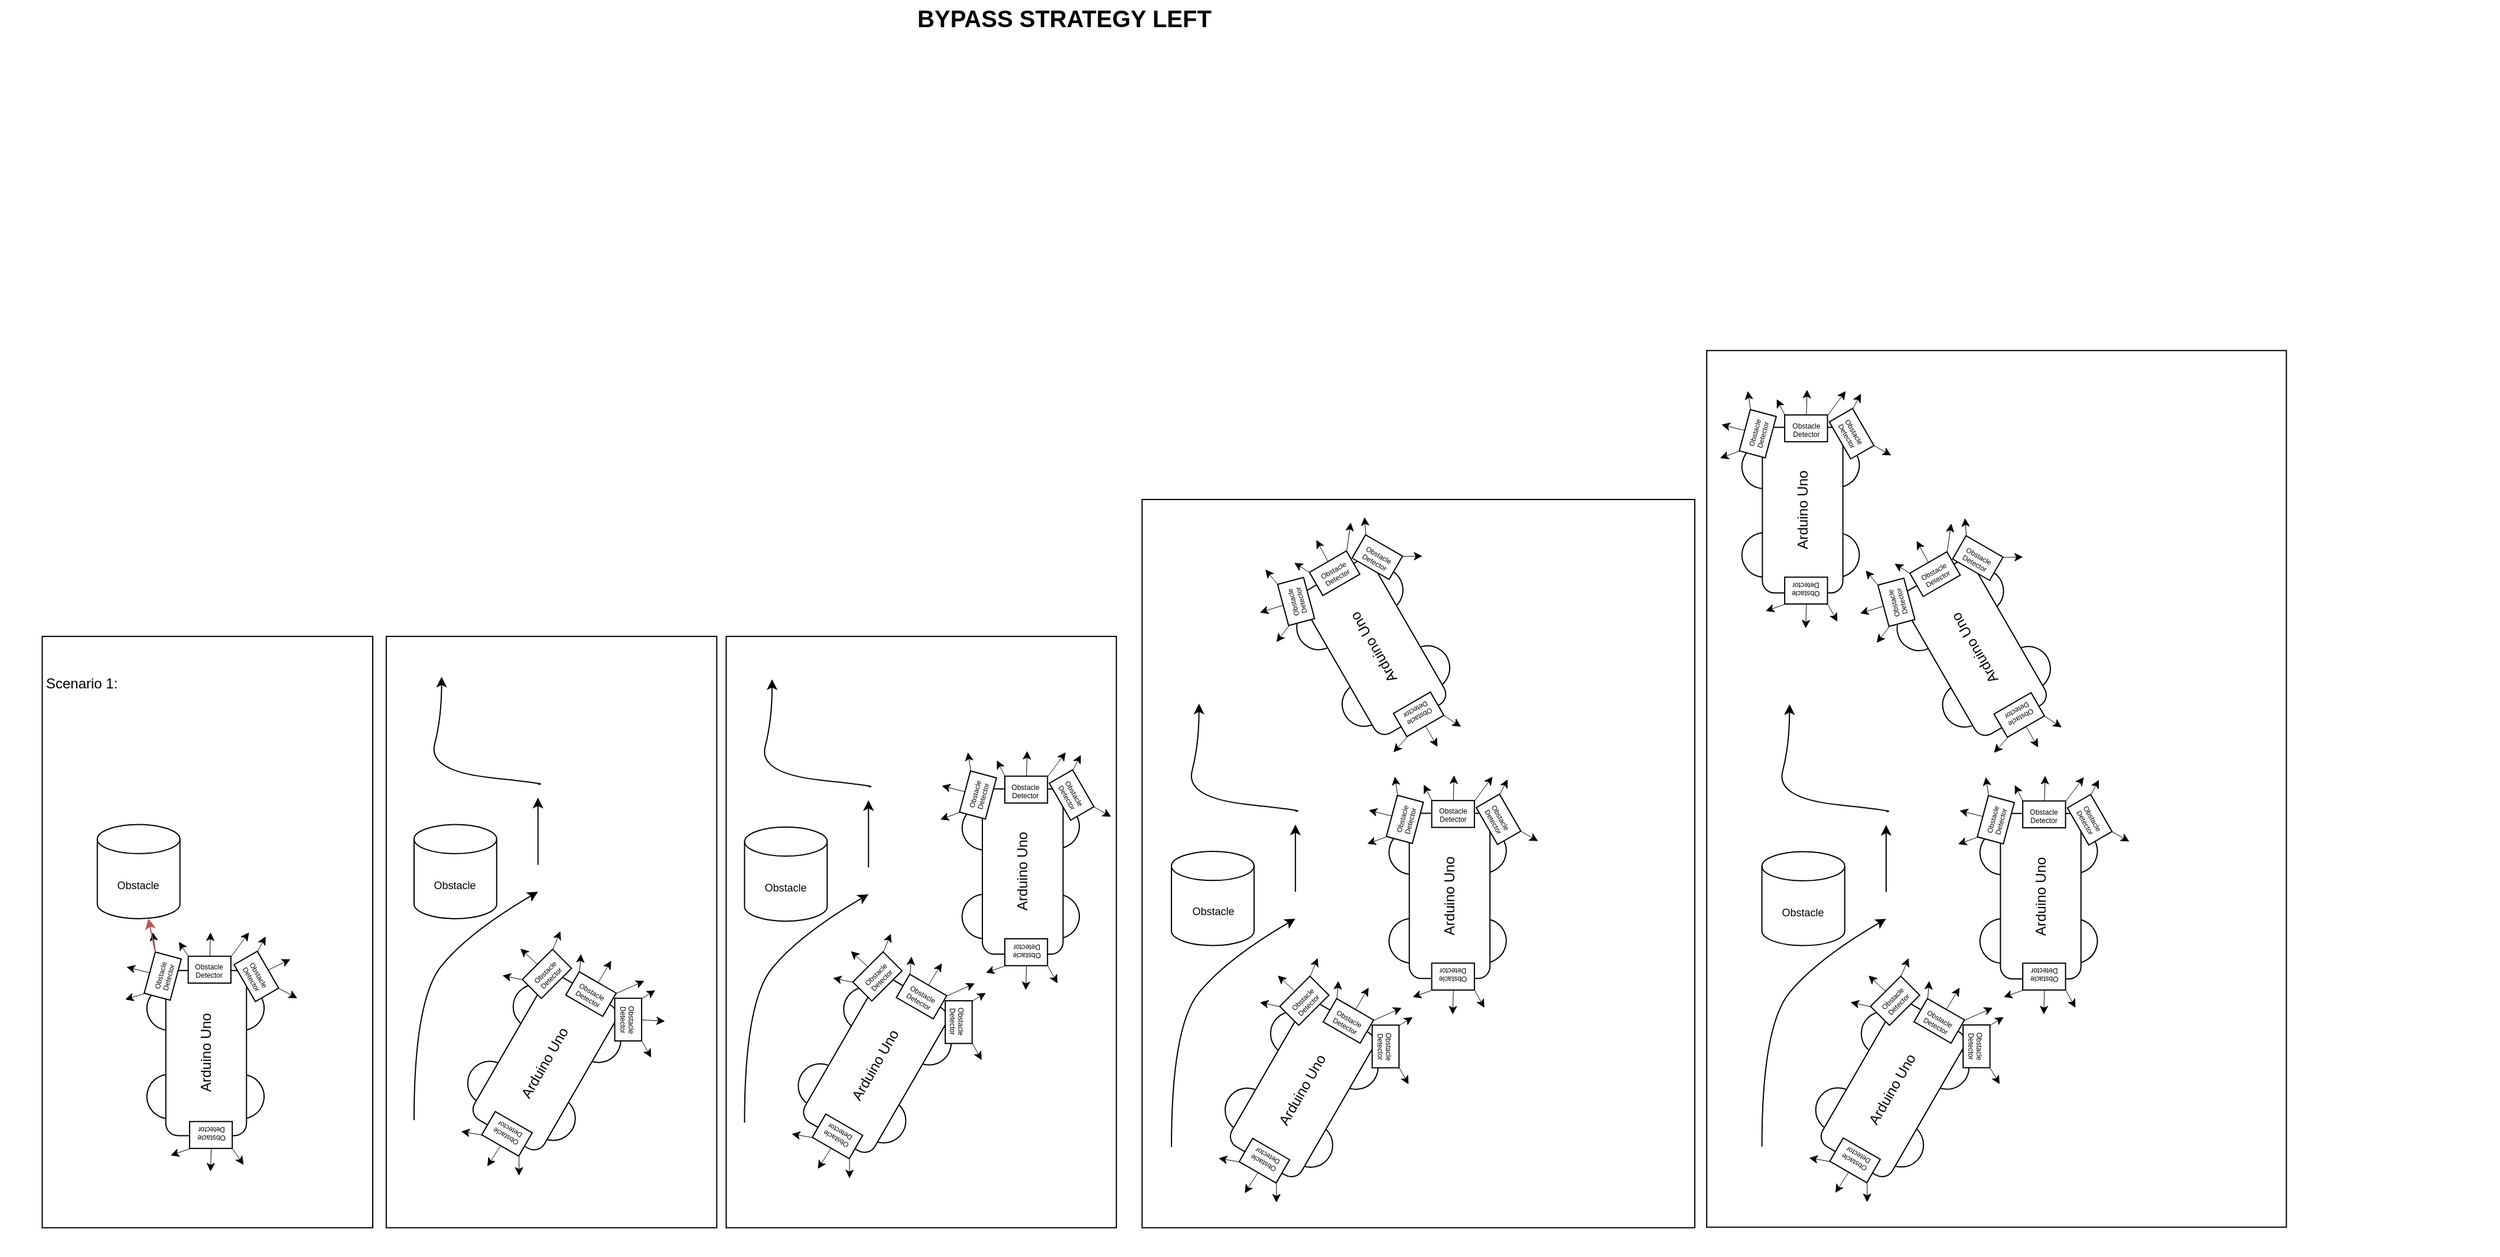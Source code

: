 <mxfile version="24.5.1" type="device">
  <diagram name="bypass strategy left" id="dR8AafDq_mMVZ9N_Uit_">
    <mxGraphModel dx="1714" dy="1198" grid="1" gridSize="10" guides="1" tooltips="1" connect="1" arrows="1" fold="1" page="1" pageScale="1" pageWidth="2336" pageHeight="1654" math="0" shadow="0">
      <root>
        <mxCell id="0" />
        <mxCell id="1" parent="0" />
        <mxCell id="AN7pkXZCnYP8iV07z2iw-1" value="&lt;span style=&quot;font-size: 20px;&quot;&gt;&lt;b&gt;BYPASS STRATEGY LEFT&lt;/b&gt;&lt;/span&gt;" style="text;html=1;align=center;verticalAlign=middle;whiteSpace=wrap;rounded=0;" vertex="1" parent="1">
          <mxGeometry x="700" y="40" width="500" height="30" as="geometry" />
        </mxCell>
        <mxCell id="AN7pkXZCnYP8iV07z2iw-753" value="" style="group" vertex="1" connectable="0" parent="1">
          <mxGeometry x="1000" y="280" width="1163.52" height="821.07" as="geometry" />
        </mxCell>
        <mxCell id="AN7pkXZCnYP8iV07z2iw-179" value="" style="group;rotation=-30;" vertex="1" connectable="0" parent="AN7pkXZCnYP8iV07z2iw-753">
          <mxGeometry x="180.39" y="21.52" width="303.05" height="778.2" as="geometry" />
        </mxCell>
        <mxCell id="AN7pkXZCnYP8iV07z2iw-267" value="" style="rounded=0;whiteSpace=wrap;html=1;" vertex="1" parent="AN7pkXZCnYP8iV07z2iw-179">
          <mxGeometry x="-516.724" y="277.424" width="330.231" height="500.772" as="geometry" />
        </mxCell>
        <mxCell id="AN7pkXZCnYP8iV07z2iw-269" value="" style="rounded=0;whiteSpace=wrap;html=1;" vertex="1" parent="AN7pkXZCnYP8iV07z2iw-179">
          <mxGeometry x="-164.719" y="161.476" width="467.769" height="616.724" as="geometry" />
        </mxCell>
        <mxCell id="AN7pkXZCnYP8iV07z2iw-235" value="" style="rounded=0;whiteSpace=wrap;html=1;" vertex="1" parent="AN7pkXZCnYP8iV07z2iw-179">
          <mxGeometry x="-804.458" y="277.424" width="279.738" height="500.772" as="geometry" />
        </mxCell>
        <mxCell id="AN7pkXZCnYP8iV07z2iw-234" value="" style="rounded=0;whiteSpace=wrap;html=1;" vertex="1" parent="AN7pkXZCnYP8iV07z2iw-179">
          <mxGeometry x="-1095.642" y="277.424" width="279.738" height="500.772" as="geometry" />
        </mxCell>
        <mxCell id="AN7pkXZCnYP8iV07z2iw-2" value="Scenario 1:&amp;nbsp;" style="text;html=1;align=center;verticalAlign=middle;whiteSpace=wrap;rounded=0;" vertex="1" parent="AN7pkXZCnYP8iV07z2iw-179">
          <mxGeometry x="-1130.61" y="300.186" width="139.869" height="34.144" as="geometry" />
        </mxCell>
        <mxCell id="AN7pkXZCnYP8iV07z2iw-20" value="&lt;font style=&quot;font-size: 9px;&quot;&gt;Obstacle&lt;/font&gt;" style="shape=cylinder3;whiteSpace=wrap;html=1;boundedLbl=1;backgroundOutline=1;size=12.304;" vertex="1" parent="AN7pkXZCnYP8iV07z2iw-179">
          <mxGeometry x="-1049.019" y="436.76" width="69.935" height="79.668" as="geometry" />
        </mxCell>
        <mxCell id="AN7pkXZCnYP8iV07z2iw-6" value="" style="ellipse;whiteSpace=wrap;html=1;aspect=fixed;rotation=-30;" vertex="1" parent="AN7pkXZCnYP8iV07z2iw-179">
          <mxGeometry x="-1007.012" y="648.45" width="37.392" height="37.392" as="geometry" />
        </mxCell>
        <mxCell id="AN7pkXZCnYP8iV07z2iw-5" value="" style="ellipse;whiteSpace=wrap;html=1;aspect=fixed;rotation=-30;" vertex="1" parent="AN7pkXZCnYP8iV07z2iw-179">
          <mxGeometry x="-945.236" y="648.45" width="37.392" height="37.392" as="geometry" />
        </mxCell>
        <mxCell id="AN7pkXZCnYP8iV07z2iw-4" value="" style="ellipse;whiteSpace=wrap;html=1;aspect=fixed;rotation=-30;" vertex="1" parent="AN7pkXZCnYP8iV07z2iw-179">
          <mxGeometry x="-945.236" y="573.665" width="37.392" height="37.392" as="geometry" />
        </mxCell>
        <mxCell id="AN7pkXZCnYP8iV07z2iw-7" value="" style="ellipse;whiteSpace=wrap;html=1;aspect=fixed;rotation=-30;" vertex="1" parent="AN7pkXZCnYP8iV07z2iw-179">
          <mxGeometry x="-1007.012" y="573.665" width="37.392" height="37.392" as="geometry" />
        </mxCell>
        <mxCell id="AN7pkXZCnYP8iV07z2iw-3" value="Arduino Uno" style="rounded=1;whiteSpace=wrap;html=1;rotation=-90;" vertex="1" parent="AN7pkXZCnYP8iV07z2iw-179">
          <mxGeometry x="-1026.827" y="596.097" width="139.869" height="68.287" as="geometry" />
        </mxCell>
        <mxCell id="AN7pkXZCnYP8iV07z2iw-32" value="" style="group" vertex="1" connectable="0" parent="AN7pkXZCnYP8iV07z2iw-179">
          <mxGeometry x="-1029.628" y="539.641" width="52.18" height="45.285" as="geometry" />
        </mxCell>
        <mxCell id="AN7pkXZCnYP8iV07z2iw-23" value="" style="group;rotation=15;" vertex="1" connectable="0" parent="AN7pkXZCnYP8iV07z2iw-32">
          <mxGeometry x="3.921" y="5.002" width="44.339" height="35.282" as="geometry" />
        </mxCell>
        <mxCell id="AN7pkXZCnYP8iV07z2iw-15" value="" style="endArrow=classic;html=1;rounded=0;strokeWidth=0.5;exitX=0.5;exitY=0;exitDx=0;exitDy=0;" edge="1" parent="AN7pkXZCnYP8iV07z2iw-23" source="AN7pkXZCnYP8iV07z2iw-11">
          <mxGeometry width="50" height="50" relative="1" as="geometry">
            <mxPoint x="-10.49" y="14.796" as="sourcePoint" />
            <mxPoint x="1.166" y="12.519" as="targetPoint" />
          </mxGeometry>
        </mxCell>
        <mxCell id="AN7pkXZCnYP8iV07z2iw-11" value="&lt;p style=&quot;line-height: 40%;&quot;&gt;&lt;font style=&quot;font-size: 6px;&quot;&gt;Obstacle Detector&lt;/font&gt;&lt;/p&gt;" style="rounded=0;whiteSpace=wrap;html=1;rotation=-75;" vertex="1" parent="AN7pkXZCnYP8iV07z2iw-23">
          <mxGeometry x="13.987" y="9.105" width="36.133" height="22.762" as="geometry" />
        </mxCell>
        <mxCell id="AN7pkXZCnYP8iV07z2iw-29" value="" style="endArrow=classic;html=1;rounded=0;strokeWidth=0.5;exitX=1;exitY=0;exitDx=0;exitDy=0;" edge="1" parent="AN7pkXZCnYP8iV07z2iw-23" source="AN7pkXZCnYP8iV07z2iw-11">
          <mxGeometry width="50" height="50" relative="1" as="geometry">
            <mxPoint x="19.815" y="4.552" as="sourcePoint" />
            <mxPoint x="23.312" y="-16.833" as="targetPoint" />
          </mxGeometry>
        </mxCell>
        <mxCell id="AN7pkXZCnYP8iV07z2iw-31" value="" style="endArrow=classic;html=1;rounded=0;strokeWidth=0.5;exitX=0;exitY=0;exitDx=0;exitDy=0;" edge="1" parent="AN7pkXZCnYP8iV07z2iw-32" source="AN7pkXZCnYP8iV07z2iw-11">
          <mxGeometry width="50" height="50" relative="1" as="geometry">
            <mxPoint x="41.219" y="16.383" as="sourcePoint" />
            <mxPoint x="3.921" y="45.075" as="targetPoint" />
          </mxGeometry>
        </mxCell>
        <mxCell id="AN7pkXZCnYP8iV07z2iw-34" value="" style="group;rotation=75;" vertex="1" connectable="0" parent="AN7pkXZCnYP8iV07z2iw-179">
          <mxGeometry x="-979.089" y="527.805" width="52.18" height="45.285" as="geometry" />
        </mxCell>
        <mxCell id="AN7pkXZCnYP8iV07z2iw-35" value="" style="group;rotation=90;" vertex="1" connectable="0" parent="AN7pkXZCnYP8iV07z2iw-34">
          <mxGeometry x="3.497" y="4.552" width="44.339" height="35.282" as="geometry" />
        </mxCell>
        <mxCell id="AN7pkXZCnYP8iV07z2iw-36" value="" style="endArrow=classic;html=1;rounded=0;strokeWidth=0.5;exitX=0.5;exitY=0;exitDx=0;exitDy=0;" edge="1" parent="AN7pkXZCnYP8iV07z2iw-35" source="AN7pkXZCnYP8iV07z2iw-37">
          <mxGeometry width="50" height="50" relative="1" as="geometry">
            <mxPoint x="17.484" y="-14.796" as="sourcePoint" />
            <mxPoint x="22.146" y="-4.552" as="targetPoint" />
          </mxGeometry>
        </mxCell>
        <mxCell id="AN7pkXZCnYP8iV07z2iw-37" value="&lt;p style=&quot;line-height: 40%;&quot;&gt;&lt;font style=&quot;font-size: 6px;&quot;&gt;Obstacle Detector&lt;/font&gt;&lt;/p&gt;" style="rounded=0;whiteSpace=wrap;html=1;rotation=0;" vertex="1" parent="AN7pkXZCnYP8iV07z2iw-35">
          <mxGeometry x="3.497" y="15.934" width="36.133" height="22.762" as="geometry" />
        </mxCell>
        <mxCell id="AN7pkXZCnYP8iV07z2iw-38" value="" style="endArrow=classic;html=1;rounded=0;strokeWidth=0.5;exitX=1;exitY=0;exitDx=0;exitDy=0;" edge="1" parent="AN7pkXZCnYP8iV07z2iw-35" source="AN7pkXZCnYP8iV07z2iw-37">
          <mxGeometry width="50" height="50" relative="1" as="geometry">
            <mxPoint x="34.967" y="11.381" as="sourcePoint" />
            <mxPoint x="54.786" y="-4.547" as="targetPoint" />
          </mxGeometry>
        </mxCell>
        <mxCell id="AN7pkXZCnYP8iV07z2iw-39" value="" style="endArrow=classic;html=1;rounded=0;strokeWidth=0.5;exitX=0;exitY=0;exitDx=0;exitDy=0;" edge="1" parent="AN7pkXZCnYP8iV07z2iw-34" source="AN7pkXZCnYP8iV07z2iw-37">
          <mxGeometry width="50" height="50" relative="1" as="geometry">
            <mxPoint x="36.133" y="35.282" as="sourcePoint" />
            <mxPoint x="-1.166" y="7.967" as="targetPoint" />
          </mxGeometry>
        </mxCell>
        <mxCell id="AN7pkXZCnYP8iV07z2iw-41" value="" style="group;rotation=-225;" vertex="1" connectable="0" parent="AN7pkXZCnYP8iV07z2iw-179">
          <mxGeometry x="-932.466" y="539.186" width="52.18" height="45.285" as="geometry" />
        </mxCell>
        <mxCell id="AN7pkXZCnYP8iV07z2iw-42" value="" style="group;rotation=-210;" vertex="1" connectable="0" parent="AN7pkXZCnYP8iV07z2iw-41">
          <mxGeometry x="4.662" y="4.552" width="44.339" height="35.282" as="geometry" />
        </mxCell>
        <mxCell id="AN7pkXZCnYP8iV07z2iw-43" value="" style="endArrow=classic;html=1;rounded=0;strokeWidth=0.5;exitX=0.5;exitY=0;exitDx=0;exitDy=0;" edge="1" parent="AN7pkXZCnYP8iV07z2iw-42" source="AN7pkXZCnYP8iV07z2iw-44">
          <mxGeometry width="50" height="50" relative="1" as="geometry">
            <mxPoint x="48.954" y="-2.276" as="sourcePoint" />
            <mxPoint x="41.961" y="6.829" as="targetPoint" />
          </mxGeometry>
        </mxCell>
        <mxCell id="AN7pkXZCnYP8iV07z2iw-44" value="&lt;p style=&quot;line-height: 40%;&quot;&gt;&lt;font style=&quot;font-size: 6px;&quot;&gt;Obstacle Detector&lt;/font&gt;&lt;/p&gt;" style="rounded=0;whiteSpace=wrap;html=1;rotation=-300;" vertex="1" parent="AN7pkXZCnYP8iV07z2iw-42">
          <mxGeometry x="-4.662" y="10.243" width="36.133" height="22.762" as="geometry" />
        </mxCell>
        <mxCell id="AN7pkXZCnYP8iV07z2iw-45" value="" style="endArrow=classic;html=1;rounded=0;strokeWidth=0.5;exitX=1;exitY=0;exitDx=0;exitDy=0;" edge="1" parent="AN7pkXZCnYP8iV07z2iw-42" source="AN7pkXZCnYP8iV07z2iw-44">
          <mxGeometry width="50" height="50" relative="1" as="geometry">
            <mxPoint x="33.802" y="25.039" as="sourcePoint" />
            <mxPoint x="47.789" y="39.834" as="targetPoint" />
          </mxGeometry>
        </mxCell>
        <mxCell id="AN7pkXZCnYP8iV07z2iw-46" value="" style="endArrow=classic;html=1;rounded=0;strokeWidth=0.5;exitX=0;exitY=0;exitDx=0;exitDy=0;" edge="1" parent="AN7pkXZCnYP8iV07z2iw-41" source="AN7pkXZCnYP8iV07z2iw-44">
          <mxGeometry width="50" height="50" relative="1" as="geometry">
            <mxPoint x="19.815" y="37.558" as="sourcePoint" />
            <mxPoint x="25.643" y="-7.967" as="targetPoint" />
          </mxGeometry>
        </mxCell>
        <mxCell id="AN7pkXZCnYP8iV07z2iw-47" value="" style="group;rotation=-105;" vertex="1" connectable="0" parent="AN7pkXZCnYP8iV07z2iw-179">
          <mxGeometry x="-979.089" y="687.141" width="52.18" height="45.285" as="geometry" />
        </mxCell>
        <mxCell id="AN7pkXZCnYP8iV07z2iw-48" value="" style="group;rotation=-90;" vertex="1" connectable="0" parent="AN7pkXZCnYP8iV07z2iw-47">
          <mxGeometry x="3.497" y="4.552" width="44.339" height="35.282" as="geometry" />
        </mxCell>
        <mxCell id="AN7pkXZCnYP8iV07z2iw-49" value="" style="endArrow=classic;html=1;rounded=0;strokeWidth=0.5;exitX=0.5;exitY=0;exitDx=0;exitDy=0;" edge="1" parent="AN7pkXZCnYP8iV07z2iw-48" source="AN7pkXZCnYP8iV07z2iw-50">
          <mxGeometry width="50" height="50" relative="1" as="geometry">
            <mxPoint x="27.974" y="48.939" as="sourcePoint" />
            <mxPoint x="22.146" y="38.696" as="targetPoint" />
          </mxGeometry>
        </mxCell>
        <mxCell id="AN7pkXZCnYP8iV07z2iw-50" value="&lt;p style=&quot;line-height: 40%;&quot;&gt;&lt;font style=&quot;font-size: 6px;&quot;&gt;Obstacle Detector&lt;/font&gt;&lt;/p&gt;" style="rounded=0;whiteSpace=wrap;html=1;rotation=-180;" vertex="1" parent="AN7pkXZCnYP8iV07z2iw-48">
          <mxGeometry x="4.662" y="-3.414" width="36.133" height="22.762" as="geometry" />
        </mxCell>
        <mxCell id="AN7pkXZCnYP8iV07z2iw-51" value="" style="endArrow=classic;html=1;rounded=0;strokeWidth=0.5;exitX=1;exitY=0;exitDx=0;exitDy=0;" edge="1" parent="AN7pkXZCnYP8iV07z2iw-48" source="AN7pkXZCnYP8iV07z2iw-50">
          <mxGeometry width="50" height="50" relative="1" as="geometry">
            <mxPoint x="9.325" y="22.762" as="sourcePoint" />
            <mxPoint x="-11.656" y="25.039" as="targetPoint" />
          </mxGeometry>
        </mxCell>
        <mxCell id="AN7pkXZCnYP8iV07z2iw-52" value="" style="endArrow=classic;html=1;rounded=0;strokeWidth=0.5;exitX=0;exitY=0;exitDx=0;exitDy=0;" edge="1" parent="AN7pkXZCnYP8iV07z2iw-47" source="AN7pkXZCnYP8iV07z2iw-50">
          <mxGeometry width="50" height="50" relative="1" as="geometry">
            <mxPoint x="16.318" y="10.243" as="sourcePoint" />
            <mxPoint x="53.617" y="37.558" as="targetPoint" />
          </mxGeometry>
        </mxCell>
        <mxCell id="AN7pkXZCnYP8iV07z2iw-53" value="" style="endArrow=classic;html=1;rounded=0;fillColor=#f8cecc;strokeColor=#b85450;exitX=1;exitY=0;exitDx=0;exitDy=0;" edge="1" parent="AN7pkXZCnYP8iV07z2iw-179" source="AN7pkXZCnYP8iV07z2iw-11" target="AN7pkXZCnYP8iV07z2iw-20">
          <mxGeometry width="50" height="50" relative="1" as="geometry">
            <mxPoint x="-990.74" y="539.646" as="sourcePoint" />
            <mxPoint x="-932.462" y="482.74" as="targetPoint" />
          </mxGeometry>
        </mxCell>
        <mxCell id="AN7pkXZCnYP8iV07z2iw-55" value="&lt;font style=&quot;font-size: 9px;&quot;&gt;Obstacle&lt;/font&gt;" style="shape=cylinder3;whiteSpace=wrap;html=1;boundedLbl=1;backgroundOutline=1;size=12.304;" vertex="1" parent="AN7pkXZCnYP8iV07z2iw-179">
          <mxGeometry x="-780.937" y="436.76" width="69.935" height="79.668" as="geometry" />
        </mxCell>
        <mxCell id="AN7pkXZCnYP8iV07z2iw-86" value="" style="group;rotation=30;" vertex="1" connectable="0" parent="AN7pkXZCnYP8iV07z2iw-179">
          <mxGeometry x="-743.642" y="531.361" width="158.097" height="220.271" as="geometry" />
        </mxCell>
        <mxCell id="AN7pkXZCnYP8iV07z2iw-56" value="" style="ellipse;whiteSpace=wrap;html=1;aspect=fixed;rotation=0;" vertex="1" parent="AN7pkXZCnYP8iV07z2iw-86">
          <mxGeometry x="8.159" y="105.845" width="37.392" height="37.392" as="geometry" />
        </mxCell>
        <mxCell id="AN7pkXZCnYP8iV07z2iw-57" value="" style="ellipse;whiteSpace=wrap;html=1;aspect=fixed;rotation=0;" vertex="1" parent="AN7pkXZCnYP8iV07z2iw-86">
          <mxGeometry x="61.776" y="135.436" width="37.392" height="37.392" as="geometry" />
        </mxCell>
        <mxCell id="AN7pkXZCnYP8iV07z2iw-58" value="" style="ellipse;whiteSpace=wrap;html=1;aspect=fixed;rotation=0;" vertex="1" parent="AN7pkXZCnYP8iV07z2iw-86">
          <mxGeometry x="100.24" y="69.425" width="37.392" height="37.392" as="geometry" />
        </mxCell>
        <mxCell id="AN7pkXZCnYP8iV07z2iw-59" value="" style="ellipse;whiteSpace=wrap;html=1;aspect=fixed;rotation=0;" vertex="1" parent="AN7pkXZCnYP8iV07z2iw-86">
          <mxGeometry x="46.623" y="40.972" width="37.392" height="37.392" as="geometry" />
        </mxCell>
        <mxCell id="AN7pkXZCnYP8iV07z2iw-60" value="Arduino Uno" style="rounded=1;whiteSpace=wrap;html=1;rotation=-60;" vertex="1" parent="AN7pkXZCnYP8iV07z2iw-86">
          <mxGeometry x="3.497" y="72.84" width="139.869" height="68.287" as="geometry" />
        </mxCell>
        <mxCell id="AN7pkXZCnYP8iV07z2iw-61" value="" style="group;rotation=30;" vertex="1" connectable="0" parent="AN7pkXZCnYP8iV07z2iw-86">
          <mxGeometry x="41.961" y="2.276" width="52.18" height="45.285" as="geometry" />
        </mxCell>
        <mxCell id="AN7pkXZCnYP8iV07z2iw-62" value="" style="group;rotation=45;" vertex="1" connectable="0" parent="AN7pkXZCnYP8iV07z2iw-61">
          <mxGeometry x="3.497" y="4.552" width="44.339" height="35.282" as="geometry" />
        </mxCell>
        <mxCell id="AN7pkXZCnYP8iV07z2iw-63" value="" style="endArrow=classic;html=1;rounded=0;strokeWidth=0.5;exitX=0.5;exitY=0;exitDx=0;exitDy=0;" edge="1" parent="AN7pkXZCnYP8iV07z2iw-62" source="AN7pkXZCnYP8iV07z2iw-64">
          <mxGeometry width="50" height="50" relative="1" as="geometry">
            <mxPoint x="-4.662" as="sourcePoint" />
            <mxPoint x="6.993" y="3.414" as="targetPoint" />
          </mxGeometry>
        </mxCell>
        <mxCell id="AN7pkXZCnYP8iV07z2iw-64" value="&lt;p style=&quot;line-height: 40%;&quot;&gt;&lt;font style=&quot;font-size: 6px;&quot;&gt;Obstacle Detector&lt;/font&gt;&lt;/p&gt;" style="rounded=0;whiteSpace=wrap;html=1;rotation=-45;" vertex="1" parent="AN7pkXZCnYP8iV07z2iw-62">
          <mxGeometry x="11.656" y="13.657" width="36.133" height="22.762" as="geometry" />
        </mxCell>
        <mxCell id="AN7pkXZCnYP8iV07z2iw-65" value="" style="endArrow=classic;html=1;rounded=0;strokeWidth=0.5;exitX=1;exitY=0;exitDx=0;exitDy=0;" edge="1" parent="AN7pkXZCnYP8iV07z2iw-62" source="AN7pkXZCnYP8iV07z2iw-64">
          <mxGeometry width="50" height="50" relative="1" as="geometry">
            <mxPoint x="26.808" y="5.691" as="sourcePoint" />
            <mxPoint x="40.795" y="-11.381" as="targetPoint" />
          </mxGeometry>
        </mxCell>
        <mxCell id="AN7pkXZCnYP8iV07z2iw-66" value="" style="endArrow=classic;html=1;rounded=0;strokeWidth=0.5;exitX=0;exitY=0;exitDx=0;exitDy=0;" edge="1" parent="AN7pkXZCnYP8iV07z2iw-61" source="AN7pkXZCnYP8iV07z2iw-64">
          <mxGeometry width="50" height="50" relative="1" as="geometry">
            <mxPoint x="41.961" y="25.039" as="sourcePoint" />
            <mxPoint x="-4.662" y="30.729" as="targetPoint" />
          </mxGeometry>
        </mxCell>
        <mxCell id="AN7pkXZCnYP8iV07z2iw-67" value="" style="group;rotation=105;" vertex="1" connectable="0" parent="AN7pkXZCnYP8iV07z2iw-86">
          <mxGeometry x="92.081" y="18.21" width="52.18" height="45.285" as="geometry" />
        </mxCell>
        <mxCell id="AN7pkXZCnYP8iV07z2iw-68" value="" style="group;rotation=120;" vertex="1" connectable="0" parent="AN7pkXZCnYP8iV07z2iw-67">
          <mxGeometry x="3.497" y="4.552" width="44.339" height="35.282" as="geometry" />
        </mxCell>
        <mxCell id="AN7pkXZCnYP8iV07z2iw-69" value="" style="endArrow=classic;html=1;rounded=0;strokeWidth=0.5;exitX=0.5;exitY=0;exitDx=0;exitDy=0;" edge="1" parent="AN7pkXZCnYP8iV07z2iw-68" source="AN7pkXZCnYP8iV07z2iw-70">
          <mxGeometry width="50" height="50" relative="1" as="geometry">
            <mxPoint x="33.802" y="-12.519" as="sourcePoint" />
            <mxPoint x="33.802" y="-2.276" as="targetPoint" />
          </mxGeometry>
        </mxCell>
        <mxCell id="AN7pkXZCnYP8iV07z2iw-70" value="&lt;p style=&quot;line-height: 40%;&quot;&gt;&lt;font style=&quot;font-size: 6px;&quot;&gt;Obstacle Detector&lt;/font&gt;&lt;/p&gt;" style="rounded=0;whiteSpace=wrap;html=1;rotation=30;" vertex="1" parent="AN7pkXZCnYP8iV07z2iw-68">
          <mxGeometry x="-1.166" y="14.796" width="36.133" height="22.762" as="geometry" />
        </mxCell>
        <mxCell id="AN7pkXZCnYP8iV07z2iw-71" value="" style="endArrow=classic;html=1;rounded=0;strokeWidth=0.5;exitX=1;exitY=0;exitDx=0;exitDy=0;" edge="1" parent="AN7pkXZCnYP8iV07z2iw-68" source="AN7pkXZCnYP8iV07z2iw-70">
          <mxGeometry width="50" height="50" relative="1" as="geometry">
            <mxPoint x="36.133" y="18.21" as="sourcePoint" />
            <mxPoint x="61.776" y="14.796" as="targetPoint" />
          </mxGeometry>
        </mxCell>
        <mxCell id="AN7pkXZCnYP8iV07z2iw-72" value="" style="endArrow=classic;html=1;rounded=0;strokeWidth=0.5;exitX=0;exitY=0;exitDx=0;exitDy=0;" edge="1" parent="AN7pkXZCnYP8iV07z2iw-67" source="AN7pkXZCnYP8iV07z2iw-70">
          <mxGeometry width="50" height="50" relative="1" as="geometry">
            <mxPoint x="27.974" y="38.696" as="sourcePoint" />
            <mxPoint x="11.656" y="-3.414" as="targetPoint" />
          </mxGeometry>
        </mxCell>
        <mxCell id="AN7pkXZCnYP8iV07z2iw-73" value="" style="group;rotation=-195;" vertex="1" connectable="0" parent="AN7pkXZCnYP8iV07z2iw-86">
          <mxGeometry x="125.882" y="48.939" width="52.18" height="45.285" as="geometry" />
        </mxCell>
        <mxCell id="AN7pkXZCnYP8iV07z2iw-74" value="" style="group;rotation=-180;" vertex="1" connectable="0" parent="AN7pkXZCnYP8iV07z2iw-73">
          <mxGeometry x="4.662" y="4.552" width="44.339" height="35.282" as="geometry" />
        </mxCell>
        <mxCell id="AN7pkXZCnYP8iV07z2iw-75" value="" style="endArrow=classic;html=1;rounded=0;strokeWidth=0.5;exitX=0.5;exitY=0;exitDx=0;exitDy=0;" edge="1" parent="AN7pkXZCnYP8iV07z2iw-74" source="AN7pkXZCnYP8iV07z2iw-76">
          <mxGeometry width="50" height="50" relative="1" as="geometry">
            <mxPoint x="55.948" y="12.519" as="sourcePoint" />
            <mxPoint x="44.292" y="18.21" as="targetPoint" />
          </mxGeometry>
        </mxCell>
        <mxCell id="AN7pkXZCnYP8iV07z2iw-76" value="&lt;p style=&quot;line-height: 40%;&quot;&gt;&lt;font style=&quot;font-size: 6px;&quot;&gt;Obstacle Detector&lt;/font&gt;&lt;/p&gt;" style="rounded=0;whiteSpace=wrap;html=1;rotation=-270;" vertex="1" parent="AN7pkXZCnYP8iV07z2iw-74">
          <mxGeometry x="-4.662" y="5.691" width="36.133" height="22.762" as="geometry" />
        </mxCell>
        <mxCell id="AN7pkXZCnYP8iV07z2iw-77" value="" style="endArrow=classic;html=1;rounded=0;strokeWidth=0.5;exitX=1;exitY=0;exitDx=0;exitDy=0;" edge="1" parent="AN7pkXZCnYP8iV07z2iw-74" source="AN7pkXZCnYP8iV07z2iw-76">
          <mxGeometry width="50" height="50" relative="1" as="geometry">
            <mxPoint x="27.974" y="30.729" as="sourcePoint" />
            <mxPoint x="32.636" y="48.939" as="targetPoint" />
          </mxGeometry>
        </mxCell>
        <mxCell id="AN7pkXZCnYP8iV07z2iw-78" value="" style="endArrow=classic;html=1;rounded=0;strokeWidth=0.5;exitX=0;exitY=0;exitDx=0;exitDy=0;" edge="1" parent="AN7pkXZCnYP8iV07z2iw-73" source="AN7pkXZCnYP8iV07z2iw-76">
          <mxGeometry width="50" height="50" relative="1" as="geometry">
            <mxPoint x="12.821" y="31.867" as="sourcePoint" />
            <mxPoint x="40.795" y="-3.414" as="targetPoint" />
          </mxGeometry>
        </mxCell>
        <mxCell id="AN7pkXZCnYP8iV07z2iw-79" value="" style="group;rotation=-75;" vertex="1" connectable="0" parent="AN7pkXZCnYP8iV07z2iw-86">
          <mxGeometry x="10.49" y="153.646" width="52.18" height="45.285" as="geometry" />
        </mxCell>
        <mxCell id="AN7pkXZCnYP8iV07z2iw-80" value="" style="group;rotation=-60;" vertex="1" connectable="0" parent="AN7pkXZCnYP8iV07z2iw-79">
          <mxGeometry x="3.497" y="4.552" width="44.339" height="35.282" as="geometry" />
        </mxCell>
        <mxCell id="AN7pkXZCnYP8iV07z2iw-81" value="" style="endArrow=classic;html=1;rounded=0;strokeWidth=0.5;exitX=0.5;exitY=0;exitDx=0;exitDy=0;" edge="1" parent="AN7pkXZCnYP8iV07z2iw-80" source="AN7pkXZCnYP8iV07z2iw-82">
          <mxGeometry width="50" height="50" relative="1" as="geometry">
            <mxPoint x="11.656" y="47.801" as="sourcePoint" />
            <mxPoint x="10.49" y="36.42" as="targetPoint" />
          </mxGeometry>
        </mxCell>
        <mxCell id="AN7pkXZCnYP8iV07z2iw-82" value="&lt;p style=&quot;line-height: 40%;&quot;&gt;&lt;font style=&quot;font-size: 6px;&quot;&gt;Obstacle Detector&lt;/font&gt;&lt;/p&gt;" style="rounded=0;whiteSpace=wrap;html=1;rotation=-150;" vertex="1" parent="AN7pkXZCnYP8iV07z2iw-80">
          <mxGeometry x="9.325" y="-2.276" width="36.133" height="22.762" as="geometry" />
        </mxCell>
        <mxCell id="AN7pkXZCnYP8iV07z2iw-83" value="" style="endArrow=classic;html=1;rounded=0;strokeWidth=0.5;exitX=1;exitY=0;exitDx=0;exitDy=0;" edge="1" parent="AN7pkXZCnYP8iV07z2iw-80" source="AN7pkXZCnYP8iV07z2iw-82">
          <mxGeometry width="50" height="50" relative="1" as="geometry">
            <mxPoint x="8.159" y="15.934" as="sourcePoint" />
            <mxPoint x="-11.656" y="6.829" as="targetPoint" />
          </mxGeometry>
        </mxCell>
        <mxCell id="AN7pkXZCnYP8iV07z2iw-84" value="" style="endArrow=classic;html=1;rounded=0;strokeWidth=0.5;exitX=0;exitY=0;exitDx=0;exitDy=0;" edge="1" parent="AN7pkXZCnYP8iV07z2iw-79" source="AN7pkXZCnYP8iV07z2iw-82">
          <mxGeometry width="50" height="50" relative="1" as="geometry">
            <mxPoint x="24.477" y="6.829" as="sourcePoint" />
            <mxPoint x="40.795" y="48.939" as="targetPoint" />
          </mxGeometry>
        </mxCell>
        <mxCell id="AN7pkXZCnYP8iV07z2iw-87" value="" style="curved=1;endArrow=classic;html=1;rounded=0;" edge="1" parent="AN7pkXZCnYP8iV07z2iw-179">
          <mxGeometry width="50" height="50" relative="1" as="geometry">
            <mxPoint x="-780.937" y="687.146" as="sourcePoint" />
            <mxPoint x="-676.035" y="493.666" as="targetPoint" />
            <Array as="points">
              <mxPoint x="-780.937" y="584.716" />
              <mxPoint x="-734.313" y="527.81" />
            </Array>
          </mxGeometry>
        </mxCell>
        <mxCell id="AN7pkXZCnYP8iV07z2iw-88" value="" style="endArrow=classic;html=1;rounded=0;" edge="1" parent="AN7pkXZCnYP8iV07z2iw-179">
          <mxGeometry width="50" height="50" relative="1" as="geometry">
            <mxPoint x="-676.035" y="470.904" as="sourcePoint" />
            <mxPoint x="-676.035" y="413.998" as="targetPoint" />
          </mxGeometry>
        </mxCell>
        <mxCell id="AN7pkXZCnYP8iV07z2iw-89" value="" style="curved=1;endArrow=classic;html=1;rounded=0;" edge="1" parent="AN7pkXZCnYP8iV07z2iw-179">
          <mxGeometry width="50" height="50" relative="1" as="geometry">
            <mxPoint x="-676.035" y="402.617" as="sourcePoint" />
            <mxPoint x="-757.625" y="311.567" as="targetPoint" />
            <Array as="points">
              <mxPoint x="-664.379" y="402.617" />
              <mxPoint x="-769.281" y="391.236" />
              <mxPoint x="-757.625" y="345.711" />
            </Array>
          </mxGeometry>
        </mxCell>
        <mxCell id="AN7pkXZCnYP8iV07z2iw-90" value="&lt;font style=&quot;font-size: 9px;&quot;&gt;Obstacle&lt;/font&gt;" style="shape=cylinder3;whiteSpace=wrap;html=1;boundedLbl=1;backgroundOutline=1;size=12.304;" vertex="1" parent="AN7pkXZCnYP8iV07z2iw-179">
          <mxGeometry x="-501.198" y="438.9" width="69.935" height="79.668" as="geometry" />
        </mxCell>
        <mxCell id="AN7pkXZCnYP8iV07z2iw-117" value="" style="curved=1;endArrow=classic;html=1;rounded=0;" edge="1" parent="AN7pkXZCnYP8iV07z2iw-179">
          <mxGeometry width="50" height="50" relative="1" as="geometry">
            <mxPoint x="-501.198" y="689.286" as="sourcePoint" />
            <mxPoint x="-396.296" y="495.806" as="targetPoint" />
            <Array as="points">
              <mxPoint x="-501.198" y="586.855" />
              <mxPoint x="-454.575" y="529.95" />
            </Array>
          </mxGeometry>
        </mxCell>
        <mxCell id="AN7pkXZCnYP8iV07z2iw-118" value="" style="endArrow=classic;html=1;rounded=0;" edge="1" parent="AN7pkXZCnYP8iV07z2iw-179">
          <mxGeometry width="50" height="50" relative="1" as="geometry">
            <mxPoint x="-396.296" y="473.044" as="sourcePoint" />
            <mxPoint x="-396.296" y="416.138" as="targetPoint" />
          </mxGeometry>
        </mxCell>
        <mxCell id="AN7pkXZCnYP8iV07z2iw-119" value="" style="curved=1;endArrow=classic;html=1;rounded=0;" edge="1" parent="AN7pkXZCnYP8iV07z2iw-179">
          <mxGeometry width="50" height="50" relative="1" as="geometry">
            <mxPoint x="-396.296" y="404.756" as="sourcePoint" />
            <mxPoint x="-477.887" y="313.707" as="targetPoint" />
            <Array as="points">
              <mxPoint x="-384.64" y="404.756" />
              <mxPoint x="-489.542" y="393.375" />
              <mxPoint x="-477.887" y="347.851" />
            </Array>
          </mxGeometry>
        </mxCell>
        <mxCell id="AN7pkXZCnYP8iV07z2iw-120" value="" style="group" vertex="1" connectable="0" parent="AN7pkXZCnYP8iV07z2iw-179">
          <mxGeometry x="-456.475" y="526.073" width="159.249" height="214.184" as="geometry" />
        </mxCell>
        <mxCell id="AN7pkXZCnYP8iV07z2iw-91" value="" style="ellipse;whiteSpace=wrap;html=1;aspect=fixed;rotation=0;" vertex="1" parent="AN7pkXZCnYP8iV07z2iw-120">
          <mxGeometry x="0.73" y="113.273" width="37.392" height="37.392" as="geometry" />
        </mxCell>
        <mxCell id="AN7pkXZCnYP8iV07z2iw-92" value="" style="ellipse;whiteSpace=wrap;html=1;aspect=fixed;rotation=0;" vertex="1" parent="AN7pkXZCnYP8iV07z2iw-120">
          <mxGeometry x="54.347" y="142.864" width="37.392" height="37.392" as="geometry" />
        </mxCell>
        <mxCell id="AN7pkXZCnYP8iV07z2iw-93" value="" style="ellipse;whiteSpace=wrap;html=1;aspect=fixed;rotation=0;" vertex="1" parent="AN7pkXZCnYP8iV07z2iw-120">
          <mxGeometry x="92.811" y="76.853" width="37.392" height="37.392" as="geometry" />
        </mxCell>
        <mxCell id="AN7pkXZCnYP8iV07z2iw-94" value="" style="ellipse;whiteSpace=wrap;html=1;aspect=fixed;rotation=0;" vertex="1" parent="AN7pkXZCnYP8iV07z2iw-120">
          <mxGeometry x="39.194" y="48.4" width="37.392" height="37.392" as="geometry" />
        </mxCell>
        <mxCell id="AN7pkXZCnYP8iV07z2iw-95" value="Arduino Uno" style="rounded=1;whiteSpace=wrap;html=1;rotation=-60;" vertex="1" parent="AN7pkXZCnYP8iV07z2iw-120">
          <mxGeometry x="-3.932" y="80.267" width="139.869" height="68.287" as="geometry" />
        </mxCell>
        <mxCell id="AN7pkXZCnYP8iV07z2iw-96" value="" style="group;rotation=30;" vertex="1" connectable="0" parent="AN7pkXZCnYP8iV07z2iw-120">
          <mxGeometry x="34.532" y="9.704" width="52.18" height="45.285" as="geometry" />
        </mxCell>
        <mxCell id="AN7pkXZCnYP8iV07z2iw-97" value="" style="group;rotation=45;" vertex="1" connectable="0" parent="AN7pkXZCnYP8iV07z2iw-96">
          <mxGeometry x="3.497" y="4.552" width="44.339" height="35.282" as="geometry" />
        </mxCell>
        <mxCell id="AN7pkXZCnYP8iV07z2iw-98" value="" style="endArrow=classic;html=1;rounded=0;strokeWidth=0.5;exitX=0.5;exitY=0;exitDx=0;exitDy=0;" edge="1" parent="AN7pkXZCnYP8iV07z2iw-97" source="AN7pkXZCnYP8iV07z2iw-99">
          <mxGeometry width="50" height="50" relative="1" as="geometry">
            <mxPoint x="-4.662" as="sourcePoint" />
            <mxPoint x="6.993" y="3.414" as="targetPoint" />
          </mxGeometry>
        </mxCell>
        <mxCell id="AN7pkXZCnYP8iV07z2iw-99" value="&lt;p style=&quot;line-height: 40%;&quot;&gt;&lt;font style=&quot;font-size: 6px;&quot;&gt;Obstacle Detector&lt;/font&gt;&lt;/p&gt;" style="rounded=0;whiteSpace=wrap;html=1;rotation=-45;" vertex="1" parent="AN7pkXZCnYP8iV07z2iw-97">
          <mxGeometry x="11.656" y="13.657" width="36.133" height="22.762" as="geometry" />
        </mxCell>
        <mxCell id="AN7pkXZCnYP8iV07z2iw-100" value="" style="endArrow=classic;html=1;rounded=0;strokeWidth=0.5;exitX=1;exitY=0;exitDx=0;exitDy=0;" edge="1" parent="AN7pkXZCnYP8iV07z2iw-97" source="AN7pkXZCnYP8iV07z2iw-99">
          <mxGeometry width="50" height="50" relative="1" as="geometry">
            <mxPoint x="26.808" y="5.691" as="sourcePoint" />
            <mxPoint x="40.795" y="-11.381" as="targetPoint" />
          </mxGeometry>
        </mxCell>
        <mxCell id="AN7pkXZCnYP8iV07z2iw-101" value="" style="endArrow=classic;html=1;rounded=0;strokeWidth=0.5;exitX=0;exitY=0;exitDx=0;exitDy=0;" edge="1" parent="AN7pkXZCnYP8iV07z2iw-96" source="AN7pkXZCnYP8iV07z2iw-99">
          <mxGeometry width="50" height="50" relative="1" as="geometry">
            <mxPoint x="41.961" y="25.039" as="sourcePoint" />
            <mxPoint x="-4.662" y="30.729" as="targetPoint" />
          </mxGeometry>
        </mxCell>
        <mxCell id="AN7pkXZCnYP8iV07z2iw-102" value="" style="group;rotation=105;" vertex="1" connectable="0" parent="AN7pkXZCnYP8iV07z2iw-120">
          <mxGeometry x="84.652" y="25.638" width="52.18" height="45.285" as="geometry" />
        </mxCell>
        <mxCell id="AN7pkXZCnYP8iV07z2iw-103" value="" style="group;rotation=120;" vertex="1" connectable="0" parent="AN7pkXZCnYP8iV07z2iw-102">
          <mxGeometry x="3.497" y="4.552" width="44.339" height="35.282" as="geometry" />
        </mxCell>
        <mxCell id="AN7pkXZCnYP8iV07z2iw-104" value="" style="endArrow=classic;html=1;rounded=0;strokeWidth=0.5;exitX=0.5;exitY=0;exitDx=0;exitDy=0;" edge="1" parent="AN7pkXZCnYP8iV07z2iw-103" source="AN7pkXZCnYP8iV07z2iw-105">
          <mxGeometry width="50" height="50" relative="1" as="geometry">
            <mxPoint x="33.802" y="-12.519" as="sourcePoint" />
            <mxPoint x="33.802" y="-2.276" as="targetPoint" />
          </mxGeometry>
        </mxCell>
        <mxCell id="AN7pkXZCnYP8iV07z2iw-105" value="&lt;p style=&quot;line-height: 40%;&quot;&gt;&lt;font style=&quot;font-size: 6px;&quot;&gt;Obstacle Detector&lt;/font&gt;&lt;/p&gt;" style="rounded=0;whiteSpace=wrap;html=1;rotation=30;" vertex="1" parent="AN7pkXZCnYP8iV07z2iw-103">
          <mxGeometry x="-1.166" y="14.796" width="36.133" height="22.762" as="geometry" />
        </mxCell>
        <mxCell id="AN7pkXZCnYP8iV07z2iw-106" value="" style="endArrow=classic;html=1;rounded=0;strokeWidth=0.5;exitX=1;exitY=0;exitDx=0;exitDy=0;" edge="1" parent="AN7pkXZCnYP8iV07z2iw-103" source="AN7pkXZCnYP8iV07z2iw-105">
          <mxGeometry width="50" height="50" relative="1" as="geometry">
            <mxPoint x="36.133" y="18.21" as="sourcePoint" />
            <mxPoint x="61.776" y="14.796" as="targetPoint" />
          </mxGeometry>
        </mxCell>
        <mxCell id="AN7pkXZCnYP8iV07z2iw-107" value="" style="endArrow=classic;html=1;rounded=0;strokeWidth=0.5;exitX=0;exitY=0;exitDx=0;exitDy=0;" edge="1" parent="AN7pkXZCnYP8iV07z2iw-102" source="AN7pkXZCnYP8iV07z2iw-105">
          <mxGeometry width="50" height="50" relative="1" as="geometry">
            <mxPoint x="27.974" y="38.696" as="sourcePoint" />
            <mxPoint x="11.656" y="-3.414" as="targetPoint" />
          </mxGeometry>
        </mxCell>
        <mxCell id="AN7pkXZCnYP8iV07z2iw-108" value="&lt;p style=&quot;line-height: 40%;&quot;&gt;&lt;font style=&quot;font-size: 6px;&quot;&gt;Obstacle Detector&lt;/font&gt;&lt;/p&gt;" style="rounded=0;whiteSpace=wrap;html=1;rotation=-270;" vertex="1" parent="AN7pkXZCnYP8iV07z2iw-120">
          <mxGeometry x="118.453" y="66.61" width="36.133" height="22.762" as="geometry" />
        </mxCell>
        <mxCell id="AN7pkXZCnYP8iV07z2iw-109" value="" style="endArrow=classic;html=1;rounded=0;strokeWidth=0.5;exitX=1;exitY=0;exitDx=0;exitDy=0;" edge="1" parent="AN7pkXZCnYP8iV07z2iw-120" source="AN7pkXZCnYP8iV07z2iw-108">
          <mxGeometry width="50" height="50" relative="1" as="geometry">
            <mxPoint x="151.09" y="91.649" as="sourcePoint" />
            <mxPoint x="155.752" y="109.859" as="targetPoint" />
          </mxGeometry>
        </mxCell>
        <mxCell id="AN7pkXZCnYP8iV07z2iw-110" value="" style="endArrow=classic;html=1;rounded=0;strokeWidth=0.5;exitX=0;exitY=0;exitDx=0;exitDy=0;" edge="1" parent="AN7pkXZCnYP8iV07z2iw-120" source="AN7pkXZCnYP8iV07z2iw-108">
          <mxGeometry width="50" height="50" relative="1" as="geometry">
            <mxPoint x="131.275" y="88.234" as="sourcePoint" />
            <mxPoint x="159.249" y="52.953" as="targetPoint" />
          </mxGeometry>
        </mxCell>
        <mxCell id="AN7pkXZCnYP8iV07z2iw-111" value="" style="group;rotation=-75;" vertex="1" connectable="0" parent="AN7pkXZCnYP8iV07z2iw-120">
          <mxGeometry x="3.061" y="161.074" width="52.18" height="45.285" as="geometry" />
        </mxCell>
        <mxCell id="AN7pkXZCnYP8iV07z2iw-112" value="" style="group;rotation=-60;" vertex="1" connectable="0" parent="AN7pkXZCnYP8iV07z2iw-111">
          <mxGeometry x="3.497" y="4.552" width="44.339" height="35.282" as="geometry" />
        </mxCell>
        <mxCell id="AN7pkXZCnYP8iV07z2iw-113" value="" style="endArrow=classic;html=1;rounded=0;strokeWidth=0.5;exitX=0.5;exitY=0;exitDx=0;exitDy=0;" edge="1" parent="AN7pkXZCnYP8iV07z2iw-112" source="AN7pkXZCnYP8iV07z2iw-114">
          <mxGeometry width="50" height="50" relative="1" as="geometry">
            <mxPoint x="11.656" y="47.801" as="sourcePoint" />
            <mxPoint x="10.49" y="36.42" as="targetPoint" />
          </mxGeometry>
        </mxCell>
        <mxCell id="AN7pkXZCnYP8iV07z2iw-114" value="&lt;p style=&quot;line-height: 40%;&quot;&gt;&lt;font style=&quot;font-size: 6px;&quot;&gt;Obstacle Detector&lt;/font&gt;&lt;/p&gt;" style="rounded=0;whiteSpace=wrap;html=1;rotation=-150;" vertex="1" parent="AN7pkXZCnYP8iV07z2iw-112">
          <mxGeometry x="9.325" y="-2.276" width="36.133" height="22.762" as="geometry" />
        </mxCell>
        <mxCell id="AN7pkXZCnYP8iV07z2iw-115" value="" style="endArrow=classic;html=1;rounded=0;strokeWidth=0.5;exitX=1;exitY=0;exitDx=0;exitDy=0;" edge="1" parent="AN7pkXZCnYP8iV07z2iw-112" source="AN7pkXZCnYP8iV07z2iw-114">
          <mxGeometry width="50" height="50" relative="1" as="geometry">
            <mxPoint x="8.159" y="15.934" as="sourcePoint" />
            <mxPoint x="-11.656" y="6.829" as="targetPoint" />
          </mxGeometry>
        </mxCell>
        <mxCell id="AN7pkXZCnYP8iV07z2iw-116" value="" style="endArrow=classic;html=1;rounded=0;strokeWidth=0.5;exitX=0;exitY=0;exitDx=0;exitDy=0;" edge="1" parent="AN7pkXZCnYP8iV07z2iw-111" source="AN7pkXZCnYP8iV07z2iw-114">
          <mxGeometry width="50" height="50" relative="1" as="geometry">
            <mxPoint x="24.477" y="6.829" as="sourcePoint" />
            <mxPoint x="40.795" y="48.939" as="targetPoint" />
          </mxGeometry>
        </mxCell>
        <mxCell id="AN7pkXZCnYP8iV07z2iw-121" value="" style="group;rotation=-30;" vertex="1" connectable="0" parent="AN7pkXZCnYP8iV07z2iw-179">
          <mxGeometry x="-338.017" y="357.096" width="159.249" height="214.184" as="geometry" />
        </mxCell>
        <mxCell id="AN7pkXZCnYP8iV07z2iw-122" value="" style="ellipse;whiteSpace=wrap;html=1;aspect=fixed;rotation=-30;" vertex="1" parent="AN7pkXZCnYP8iV07z2iw-121">
          <mxGeometry x="20.98" y="138.85" width="37.392" height="37.392" as="geometry" />
        </mxCell>
        <mxCell id="AN7pkXZCnYP8iV07z2iw-123" value="" style="ellipse;whiteSpace=wrap;html=1;aspect=fixed;rotation=-30;" vertex="1" parent="AN7pkXZCnYP8iV07z2iw-121">
          <mxGeometry x="82.756" y="138.85" width="37.392" height="37.392" as="geometry" />
        </mxCell>
        <mxCell id="AN7pkXZCnYP8iV07z2iw-124" value="" style="ellipse;whiteSpace=wrap;html=1;aspect=fixed;rotation=-30;" vertex="1" parent="AN7pkXZCnYP8iV07z2iw-121">
          <mxGeometry x="82.756" y="62.597" width="37.392" height="37.392" as="geometry" />
        </mxCell>
        <mxCell id="AN7pkXZCnYP8iV07z2iw-125" value="" style="ellipse;whiteSpace=wrap;html=1;aspect=fixed;rotation=-30;" vertex="1" parent="AN7pkXZCnYP8iV07z2iw-121">
          <mxGeometry x="20.98" y="63.735" width="37.392" height="37.392" as="geometry" />
        </mxCell>
        <mxCell id="AN7pkXZCnYP8iV07z2iw-126" value="Arduino Uno" style="rounded=1;whiteSpace=wrap;html=1;rotation=-90;" vertex="1" parent="AN7pkXZCnYP8iV07z2iw-121">
          <mxGeometry x="2.331" y="85.359" width="139.869" height="68.287" as="geometry" />
        </mxCell>
        <mxCell id="AN7pkXZCnYP8iV07z2iw-127" value="" style="group;rotation=0;" vertex="1" connectable="0" parent="AN7pkXZCnYP8iV07z2iw-121">
          <mxGeometry x="-1.166" y="29.591" width="52.18" height="45.285" as="geometry" />
        </mxCell>
        <mxCell id="AN7pkXZCnYP8iV07z2iw-128" value="" style="group;rotation=15;" vertex="1" connectable="0" parent="AN7pkXZCnYP8iV07z2iw-127">
          <mxGeometry x="3.497" y="4.552" width="44.339" height="35.282" as="geometry" />
        </mxCell>
        <mxCell id="AN7pkXZCnYP8iV07z2iw-129" value="" style="endArrow=classic;html=1;rounded=0;strokeWidth=0.5;exitX=0.5;exitY=0;exitDx=0;exitDy=0;" edge="1" parent="AN7pkXZCnYP8iV07z2iw-128" source="AN7pkXZCnYP8iV07z2iw-130">
          <mxGeometry width="50" height="50" relative="1" as="geometry">
            <mxPoint x="-10.49" y="14.796" as="sourcePoint" />
            <mxPoint x="1.166" y="12.519" as="targetPoint" />
          </mxGeometry>
        </mxCell>
        <mxCell id="AN7pkXZCnYP8iV07z2iw-130" value="&lt;p style=&quot;line-height: 40%;&quot;&gt;&lt;font style=&quot;font-size: 6px;&quot;&gt;Obstacle Detector&lt;/font&gt;&lt;/p&gt;" style="rounded=0;whiteSpace=wrap;html=1;rotation=-75;" vertex="1" parent="AN7pkXZCnYP8iV07z2iw-128">
          <mxGeometry x="13.987" y="9.105" width="36.133" height="22.762" as="geometry" />
        </mxCell>
        <mxCell id="AN7pkXZCnYP8iV07z2iw-131" value="" style="endArrow=classic;html=1;rounded=0;strokeWidth=0.5;exitX=1;exitY=0;exitDx=0;exitDy=0;" edge="1" parent="AN7pkXZCnYP8iV07z2iw-128" source="AN7pkXZCnYP8iV07z2iw-130">
          <mxGeometry width="50" height="50" relative="1" as="geometry">
            <mxPoint x="19.815" y="4.552" as="sourcePoint" />
            <mxPoint x="23.312" y="-15.934" as="targetPoint" />
          </mxGeometry>
        </mxCell>
        <mxCell id="AN7pkXZCnYP8iV07z2iw-132" value="" style="endArrow=classic;html=1;rounded=0;strokeWidth=0.5;exitX=0;exitY=0;exitDx=0;exitDy=0;" edge="1" parent="AN7pkXZCnYP8iV07z2iw-127" source="AN7pkXZCnYP8iV07z2iw-130">
          <mxGeometry width="50" height="50" relative="1" as="geometry">
            <mxPoint x="40.795" y="17.072" as="sourcePoint" />
            <mxPoint x="3.497" y="45.525" as="targetPoint" />
          </mxGeometry>
        </mxCell>
        <mxCell id="AN7pkXZCnYP8iV07z2iw-133" value="" style="group;rotation=75;" vertex="1" connectable="0" parent="AN7pkXZCnYP8iV07z2iw-121">
          <mxGeometry x="50.12" y="18.21" width="52.18" height="45.285" as="geometry" />
        </mxCell>
        <mxCell id="AN7pkXZCnYP8iV07z2iw-134" value="" style="group;rotation=90;" vertex="1" connectable="0" parent="AN7pkXZCnYP8iV07z2iw-133">
          <mxGeometry x="3.497" y="4.552" width="44.339" height="35.282" as="geometry" />
        </mxCell>
        <mxCell id="AN7pkXZCnYP8iV07z2iw-135" value="" style="endArrow=classic;html=1;rounded=0;strokeWidth=0.5;exitX=0.5;exitY=0;exitDx=0;exitDy=0;" edge="1" parent="AN7pkXZCnYP8iV07z2iw-134" source="AN7pkXZCnYP8iV07z2iw-136">
          <mxGeometry width="50" height="50" relative="1" as="geometry">
            <mxPoint x="17.484" y="-14.796" as="sourcePoint" />
            <mxPoint x="22.146" y="-5.691" as="targetPoint" />
          </mxGeometry>
        </mxCell>
        <mxCell id="AN7pkXZCnYP8iV07z2iw-136" value="&lt;p style=&quot;line-height: 40%;&quot;&gt;&lt;font style=&quot;font-size: 6px;&quot;&gt;Obstacle Detector&lt;/font&gt;&lt;/p&gt;" style="rounded=0;whiteSpace=wrap;html=1;rotation=0;" vertex="1" parent="AN7pkXZCnYP8iV07z2iw-134">
          <mxGeometry x="3.497" y="15.934" width="36.133" height="22.762" as="geometry" />
        </mxCell>
        <mxCell id="AN7pkXZCnYP8iV07z2iw-137" value="" style="endArrow=classic;html=1;rounded=0;strokeWidth=0.5;exitX=1;exitY=0;exitDx=0;exitDy=0;" edge="1" parent="AN7pkXZCnYP8iV07z2iw-134" source="AN7pkXZCnYP8iV07z2iw-136">
          <mxGeometry width="50" height="50" relative="1" as="geometry">
            <mxPoint x="34.967" y="11.381" as="sourcePoint" />
            <mxPoint x="54.782" y="-4.552" as="targetPoint" />
          </mxGeometry>
        </mxCell>
        <mxCell id="AN7pkXZCnYP8iV07z2iw-138" value="" style="endArrow=classic;html=1;rounded=0;strokeWidth=0.5;exitX=0;exitY=0;exitDx=0;exitDy=0;" edge="1" parent="AN7pkXZCnYP8iV07z2iw-133" source="AN7pkXZCnYP8iV07z2iw-136">
          <mxGeometry width="50" height="50" relative="1" as="geometry">
            <mxPoint x="36.133" y="35.282" as="sourcePoint" />
            <mxPoint y="6.829" as="targetPoint" />
          </mxGeometry>
        </mxCell>
        <mxCell id="AN7pkXZCnYP8iV07z2iw-139" value="&lt;p style=&quot;line-height: 40%;&quot;&gt;&lt;font style=&quot;font-size: 6px;&quot;&gt;Obstacle Detector&lt;/font&gt;&lt;/p&gt;" style="rounded=0;whiteSpace=wrap;html=1;rotation=-300;" vertex="1" parent="AN7pkXZCnYP8iV07z2iw-121">
          <mxGeometry x="95.577" y="43.249" width="36.133" height="22.762" as="geometry" />
        </mxCell>
        <mxCell id="AN7pkXZCnYP8iV07z2iw-140" value="" style="endArrow=classic;html=1;rounded=0;strokeWidth=0.5;exitX=1;exitY=0;exitDx=0;exitDy=0;" edge="1" parent="AN7pkXZCnYP8iV07z2iw-121" source="AN7pkXZCnYP8iV07z2iw-139">
          <mxGeometry width="50" height="50" relative="1" as="geometry">
            <mxPoint x="134.041" y="59.182" as="sourcePoint" />
            <mxPoint x="146.863" y="72.84" as="targetPoint" />
          </mxGeometry>
        </mxCell>
        <mxCell id="AN7pkXZCnYP8iV07z2iw-141" value="" style="endArrow=classic;html=1;rounded=0;strokeWidth=0.5;exitX=0;exitY=0;exitDx=0;exitDy=0;" edge="1" parent="AN7pkXZCnYP8iV07z2iw-121" source="AN7pkXZCnYP8iV07z2iw-139">
          <mxGeometry width="50" height="50" relative="1" as="geometry">
            <mxPoint x="115.392" y="66.011" as="sourcePoint" />
            <mxPoint x="121.22" y="20.486" as="targetPoint" />
          </mxGeometry>
        </mxCell>
        <mxCell id="AN7pkXZCnYP8iV07z2iw-142" value="" style="group;rotation=-105;" vertex="1" connectable="0" parent="AN7pkXZCnYP8iV07z2iw-121">
          <mxGeometry x="48.954" y="175.27" width="52.18" height="45.285" as="geometry" />
        </mxCell>
        <mxCell id="AN7pkXZCnYP8iV07z2iw-143" value="" style="group;rotation=-90;" vertex="1" connectable="0" parent="AN7pkXZCnYP8iV07z2iw-142">
          <mxGeometry x="3.497" y="4.552" width="44.339" height="35.282" as="geometry" />
        </mxCell>
        <mxCell id="AN7pkXZCnYP8iV07z2iw-144" value="" style="endArrow=classic;html=1;rounded=0;strokeWidth=0.5;exitX=0.5;exitY=0;exitDx=0;exitDy=0;" edge="1" parent="AN7pkXZCnYP8iV07z2iw-143" source="AN7pkXZCnYP8iV07z2iw-145">
          <mxGeometry width="50" height="50" relative="1" as="geometry">
            <mxPoint x="27.974" y="48.939" as="sourcePoint" />
            <mxPoint x="22.146" y="39.834" as="targetPoint" />
          </mxGeometry>
        </mxCell>
        <mxCell id="AN7pkXZCnYP8iV07z2iw-145" value="&lt;p style=&quot;line-height: 40%;&quot;&gt;&lt;font style=&quot;font-size: 6px;&quot;&gt;Obstacle Detector&lt;/font&gt;&lt;/p&gt;" style="rounded=0;whiteSpace=wrap;html=1;rotation=-180;" vertex="1" parent="AN7pkXZCnYP8iV07z2iw-143">
          <mxGeometry x="4.662" y="-3.414" width="36.133" height="22.762" as="geometry" />
        </mxCell>
        <mxCell id="AN7pkXZCnYP8iV07z2iw-146" value="" style="endArrow=classic;html=1;rounded=0;strokeWidth=0.5;exitX=1;exitY=0;exitDx=0;exitDy=0;" edge="1" parent="AN7pkXZCnYP8iV07z2iw-143" source="AN7pkXZCnYP8iV07z2iw-145">
          <mxGeometry width="50" height="50" relative="1" as="geometry">
            <mxPoint x="9.325" y="22.762" as="sourcePoint" />
            <mxPoint x="-11.656" y="25.039" as="targetPoint" />
          </mxGeometry>
        </mxCell>
        <mxCell id="AN7pkXZCnYP8iV07z2iw-147" value="" style="endArrow=classic;html=1;rounded=0;strokeWidth=0.5;exitX=0;exitY=0;exitDx=0;exitDy=0;" edge="1" parent="AN7pkXZCnYP8iV07z2iw-142" source="AN7pkXZCnYP8iV07z2iw-145">
          <mxGeometry width="50" height="50" relative="1" as="geometry">
            <mxPoint x="16.318" y="10.243" as="sourcePoint" />
            <mxPoint x="52.451" y="38.696" as="targetPoint" />
          </mxGeometry>
        </mxCell>
        <mxCell id="AN7pkXZCnYP8iV07z2iw-148" value="&lt;font style=&quot;font-size: 9px;&quot;&gt;Obstacle&lt;/font&gt;" style="shape=cylinder3;whiteSpace=wrap;html=1;boundedLbl=1;backgroundOutline=1;size=12.304;" vertex="1" parent="AN7pkXZCnYP8iV07z2iw-179">
          <mxGeometry x="-139.869" y="459.523" width="69.935" height="79.668" as="geometry" />
        </mxCell>
        <mxCell id="AN7pkXZCnYP8iV07z2iw-149" value="" style="curved=1;endArrow=classic;html=1;rounded=0;" edge="1" parent="AN7pkXZCnYP8iV07z2iw-179">
          <mxGeometry width="50" height="50" relative="1" as="geometry">
            <mxPoint x="-139.869" y="709.909" as="sourcePoint" />
            <mxPoint x="-34.967" y="516.429" as="targetPoint" />
            <Array as="points">
              <mxPoint x="-139.869" y="607.478" />
              <mxPoint x="-93.246" y="550.572" />
            </Array>
          </mxGeometry>
        </mxCell>
        <mxCell id="AN7pkXZCnYP8iV07z2iw-150" value="" style="endArrow=classic;html=1;rounded=0;" edge="1" parent="AN7pkXZCnYP8iV07z2iw-179">
          <mxGeometry width="50" height="50" relative="1" as="geometry">
            <mxPoint x="-34.967" y="493.666" as="sourcePoint" />
            <mxPoint x="-34.967" y="436.76" as="targetPoint" />
          </mxGeometry>
        </mxCell>
        <mxCell id="AN7pkXZCnYP8iV07z2iw-151" value="" style="curved=1;endArrow=classic;html=1;rounded=0;" edge="1" parent="AN7pkXZCnYP8iV07z2iw-179">
          <mxGeometry width="50" height="50" relative="1" as="geometry">
            <mxPoint x="-34.967" y="425.379" as="sourcePoint" />
            <mxPoint x="-116.558" y="334.33" as="targetPoint" />
            <Array as="points">
              <mxPoint x="-23.312" y="425.379" />
              <mxPoint x="-128.213" y="413.998" />
              <mxPoint x="-116.558" y="368.473" />
            </Array>
          </mxGeometry>
        </mxCell>
        <mxCell id="AN7pkXZCnYP8iV07z2iw-152" value="" style="group" vertex="1" connectable="0" parent="AN7pkXZCnYP8iV07z2iw-179">
          <mxGeometry x="-95.146" y="546.695" width="159.249" height="214.184" as="geometry" />
        </mxCell>
        <mxCell id="AN7pkXZCnYP8iV07z2iw-153" value="" style="ellipse;whiteSpace=wrap;html=1;aspect=fixed;rotation=0;" vertex="1" parent="AN7pkXZCnYP8iV07z2iw-152">
          <mxGeometry x="0.73" y="113.273" width="37.392" height="37.392" as="geometry" />
        </mxCell>
        <mxCell id="AN7pkXZCnYP8iV07z2iw-154" value="" style="ellipse;whiteSpace=wrap;html=1;aspect=fixed;rotation=0;" vertex="1" parent="AN7pkXZCnYP8iV07z2iw-152">
          <mxGeometry x="54.347" y="142.864" width="37.392" height="37.392" as="geometry" />
        </mxCell>
        <mxCell id="AN7pkXZCnYP8iV07z2iw-155" value="" style="ellipse;whiteSpace=wrap;html=1;aspect=fixed;rotation=0;" vertex="1" parent="AN7pkXZCnYP8iV07z2iw-152">
          <mxGeometry x="92.811" y="76.853" width="37.392" height="37.392" as="geometry" />
        </mxCell>
        <mxCell id="AN7pkXZCnYP8iV07z2iw-156" value="" style="ellipse;whiteSpace=wrap;html=1;aspect=fixed;rotation=0;" vertex="1" parent="AN7pkXZCnYP8iV07z2iw-152">
          <mxGeometry x="39.194" y="48.4" width="37.392" height="37.392" as="geometry" />
        </mxCell>
        <mxCell id="AN7pkXZCnYP8iV07z2iw-157" value="Arduino Uno" style="rounded=1;whiteSpace=wrap;html=1;rotation=-60;" vertex="1" parent="AN7pkXZCnYP8iV07z2iw-152">
          <mxGeometry x="-3.932" y="80.267" width="139.869" height="68.287" as="geometry" />
        </mxCell>
        <mxCell id="AN7pkXZCnYP8iV07z2iw-158" value="" style="group;rotation=30;" vertex="1" connectable="0" parent="AN7pkXZCnYP8iV07z2iw-152">
          <mxGeometry x="34.532" y="9.704" width="52.18" height="45.285" as="geometry" />
        </mxCell>
        <mxCell id="AN7pkXZCnYP8iV07z2iw-159" value="" style="group;rotation=45;" vertex="1" connectable="0" parent="AN7pkXZCnYP8iV07z2iw-158">
          <mxGeometry x="3.497" y="4.552" width="44.339" height="35.282" as="geometry" />
        </mxCell>
        <mxCell id="AN7pkXZCnYP8iV07z2iw-160" value="" style="endArrow=classic;html=1;rounded=0;strokeWidth=0.5;exitX=0.5;exitY=0;exitDx=0;exitDy=0;" edge="1" parent="AN7pkXZCnYP8iV07z2iw-159" source="AN7pkXZCnYP8iV07z2iw-161">
          <mxGeometry width="50" height="50" relative="1" as="geometry">
            <mxPoint x="-4.662" as="sourcePoint" />
            <mxPoint x="6.993" y="3.414" as="targetPoint" />
          </mxGeometry>
        </mxCell>
        <mxCell id="AN7pkXZCnYP8iV07z2iw-161" value="&lt;p style=&quot;line-height: 40%;&quot;&gt;&lt;font style=&quot;font-size: 6px;&quot;&gt;Obstacle Detector&lt;/font&gt;&lt;/p&gt;" style="rounded=0;whiteSpace=wrap;html=1;rotation=-45;" vertex="1" parent="AN7pkXZCnYP8iV07z2iw-159">
          <mxGeometry x="11.656" y="13.657" width="36.133" height="22.762" as="geometry" />
        </mxCell>
        <mxCell id="AN7pkXZCnYP8iV07z2iw-162" value="" style="endArrow=classic;html=1;rounded=0;strokeWidth=0.5;exitX=1;exitY=0;exitDx=0;exitDy=0;" edge="1" parent="AN7pkXZCnYP8iV07z2iw-159" source="AN7pkXZCnYP8iV07z2iw-161">
          <mxGeometry width="50" height="50" relative="1" as="geometry">
            <mxPoint x="26.808" y="5.691" as="sourcePoint" />
            <mxPoint x="40.795" y="-11.381" as="targetPoint" />
          </mxGeometry>
        </mxCell>
        <mxCell id="AN7pkXZCnYP8iV07z2iw-163" value="" style="endArrow=classic;html=1;rounded=0;strokeWidth=0.5;exitX=0;exitY=0;exitDx=0;exitDy=0;" edge="1" parent="AN7pkXZCnYP8iV07z2iw-158" source="AN7pkXZCnYP8iV07z2iw-161">
          <mxGeometry width="50" height="50" relative="1" as="geometry">
            <mxPoint x="41.961" y="25.039" as="sourcePoint" />
            <mxPoint x="-4.662" y="30.729" as="targetPoint" />
          </mxGeometry>
        </mxCell>
        <mxCell id="AN7pkXZCnYP8iV07z2iw-164" value="" style="group;rotation=105;" vertex="1" connectable="0" parent="AN7pkXZCnYP8iV07z2iw-152">
          <mxGeometry x="84.652" y="25.638" width="52.18" height="45.285" as="geometry" />
        </mxCell>
        <mxCell id="AN7pkXZCnYP8iV07z2iw-165" value="" style="group;rotation=120;" vertex="1" connectable="0" parent="AN7pkXZCnYP8iV07z2iw-164">
          <mxGeometry x="3.497" y="4.552" width="44.339" height="35.282" as="geometry" />
        </mxCell>
        <mxCell id="AN7pkXZCnYP8iV07z2iw-166" value="" style="endArrow=classic;html=1;rounded=0;strokeWidth=0.5;exitX=0.5;exitY=0;exitDx=0;exitDy=0;" edge="1" parent="AN7pkXZCnYP8iV07z2iw-165" source="AN7pkXZCnYP8iV07z2iw-167">
          <mxGeometry width="50" height="50" relative="1" as="geometry">
            <mxPoint x="33.802" y="-12.519" as="sourcePoint" />
            <mxPoint x="33.802" y="-2.276" as="targetPoint" />
          </mxGeometry>
        </mxCell>
        <mxCell id="AN7pkXZCnYP8iV07z2iw-167" value="&lt;p style=&quot;line-height: 40%;&quot;&gt;&lt;font style=&quot;font-size: 6px;&quot;&gt;Obstacle Detector&lt;/font&gt;&lt;/p&gt;" style="rounded=0;whiteSpace=wrap;html=1;rotation=30;" vertex="1" parent="AN7pkXZCnYP8iV07z2iw-165">
          <mxGeometry x="-1.166" y="14.796" width="36.133" height="22.762" as="geometry" />
        </mxCell>
        <mxCell id="AN7pkXZCnYP8iV07z2iw-168" value="" style="endArrow=classic;html=1;rounded=0;strokeWidth=0.5;exitX=1;exitY=0;exitDx=0;exitDy=0;" edge="1" parent="AN7pkXZCnYP8iV07z2iw-165" source="AN7pkXZCnYP8iV07z2iw-167">
          <mxGeometry width="50" height="50" relative="1" as="geometry">
            <mxPoint x="36.133" y="18.21" as="sourcePoint" />
            <mxPoint x="61.776" y="14.796" as="targetPoint" />
          </mxGeometry>
        </mxCell>
        <mxCell id="AN7pkXZCnYP8iV07z2iw-169" value="" style="endArrow=classic;html=1;rounded=0;strokeWidth=0.5;exitX=0;exitY=0;exitDx=0;exitDy=0;" edge="1" parent="AN7pkXZCnYP8iV07z2iw-164" source="AN7pkXZCnYP8iV07z2iw-167">
          <mxGeometry width="50" height="50" relative="1" as="geometry">
            <mxPoint x="27.974" y="38.696" as="sourcePoint" />
            <mxPoint x="11.656" y="-3.414" as="targetPoint" />
          </mxGeometry>
        </mxCell>
        <mxCell id="AN7pkXZCnYP8iV07z2iw-170" value="&lt;p style=&quot;line-height: 40%;&quot;&gt;&lt;font style=&quot;font-size: 6px;&quot;&gt;Obstacle Detector&lt;/font&gt;&lt;/p&gt;" style="rounded=0;whiteSpace=wrap;html=1;rotation=-270;" vertex="1" parent="AN7pkXZCnYP8iV07z2iw-152">
          <mxGeometry x="118.453" y="66.61" width="36.133" height="22.762" as="geometry" />
        </mxCell>
        <mxCell id="AN7pkXZCnYP8iV07z2iw-171" value="" style="endArrow=classic;html=1;rounded=0;strokeWidth=0.5;exitX=1;exitY=0;exitDx=0;exitDy=0;" edge="1" parent="AN7pkXZCnYP8iV07z2iw-152" source="AN7pkXZCnYP8iV07z2iw-170">
          <mxGeometry width="50" height="50" relative="1" as="geometry">
            <mxPoint x="151.09" y="91.649" as="sourcePoint" />
            <mxPoint x="155.752" y="109.859" as="targetPoint" />
          </mxGeometry>
        </mxCell>
        <mxCell id="AN7pkXZCnYP8iV07z2iw-172" value="" style="endArrow=classic;html=1;rounded=0;strokeWidth=0.5;exitX=0;exitY=0;exitDx=0;exitDy=0;" edge="1" parent="AN7pkXZCnYP8iV07z2iw-152" source="AN7pkXZCnYP8iV07z2iw-170">
          <mxGeometry width="50" height="50" relative="1" as="geometry">
            <mxPoint x="131.275" y="88.234" as="sourcePoint" />
            <mxPoint x="159.249" y="52.953" as="targetPoint" />
          </mxGeometry>
        </mxCell>
        <mxCell id="AN7pkXZCnYP8iV07z2iw-173" value="" style="group;rotation=-75;" vertex="1" connectable="0" parent="AN7pkXZCnYP8iV07z2iw-152">
          <mxGeometry x="3.061" y="161.074" width="52.18" height="45.285" as="geometry" />
        </mxCell>
        <mxCell id="AN7pkXZCnYP8iV07z2iw-174" value="" style="group;rotation=-60;" vertex="1" connectable="0" parent="AN7pkXZCnYP8iV07z2iw-173">
          <mxGeometry x="3.497" y="4.552" width="44.339" height="35.282" as="geometry" />
        </mxCell>
        <mxCell id="AN7pkXZCnYP8iV07z2iw-175" value="" style="endArrow=classic;html=1;rounded=0;strokeWidth=0.5;exitX=0.5;exitY=0;exitDx=0;exitDy=0;" edge="1" parent="AN7pkXZCnYP8iV07z2iw-174" source="AN7pkXZCnYP8iV07z2iw-176">
          <mxGeometry width="50" height="50" relative="1" as="geometry">
            <mxPoint x="11.656" y="47.801" as="sourcePoint" />
            <mxPoint x="10.49" y="36.42" as="targetPoint" />
          </mxGeometry>
        </mxCell>
        <mxCell id="AN7pkXZCnYP8iV07z2iw-176" value="&lt;p style=&quot;line-height: 40%;&quot;&gt;&lt;font style=&quot;font-size: 6px;&quot;&gt;Obstacle Detector&lt;/font&gt;&lt;/p&gt;" style="rounded=0;whiteSpace=wrap;html=1;rotation=-150;" vertex="1" parent="AN7pkXZCnYP8iV07z2iw-174">
          <mxGeometry x="9.325" y="-2.276" width="36.133" height="22.762" as="geometry" />
        </mxCell>
        <mxCell id="AN7pkXZCnYP8iV07z2iw-177" value="" style="endArrow=classic;html=1;rounded=0;strokeWidth=0.5;exitX=1;exitY=0;exitDx=0;exitDy=0;" edge="1" parent="AN7pkXZCnYP8iV07z2iw-174" source="AN7pkXZCnYP8iV07z2iw-176">
          <mxGeometry width="50" height="50" relative="1" as="geometry">
            <mxPoint x="8.159" y="15.934" as="sourcePoint" />
            <mxPoint x="-11.656" y="6.829" as="targetPoint" />
          </mxGeometry>
        </mxCell>
        <mxCell id="AN7pkXZCnYP8iV07z2iw-178" value="" style="endArrow=classic;html=1;rounded=0;strokeWidth=0.5;exitX=0;exitY=0;exitDx=0;exitDy=0;" edge="1" parent="AN7pkXZCnYP8iV07z2iw-173" source="AN7pkXZCnYP8iV07z2iw-176">
          <mxGeometry width="50" height="50" relative="1" as="geometry">
            <mxPoint x="24.477" y="6.829" as="sourcePoint" />
            <mxPoint x="40.795" y="48.939" as="targetPoint" />
          </mxGeometry>
        </mxCell>
        <mxCell id="AN7pkXZCnYP8iV07z2iw-180" value="" style="ellipse;whiteSpace=wrap;html=1;aspect=fixed;rotation=-30;" vertex="1" parent="AN7pkXZCnYP8iV07z2iw-179">
          <mxGeometry x="44.292" y="516.569" width="37.392" height="37.392" as="geometry" />
        </mxCell>
        <mxCell id="AN7pkXZCnYP8iV07z2iw-181" value="" style="ellipse;whiteSpace=wrap;html=1;aspect=fixed;rotation=-30;" vertex="1" parent="AN7pkXZCnYP8iV07z2iw-179">
          <mxGeometry x="106.067" y="516.569" width="37.392" height="37.392" as="geometry" />
        </mxCell>
        <mxCell id="AN7pkXZCnYP8iV07z2iw-182" value="" style="ellipse;whiteSpace=wrap;html=1;aspect=fixed;rotation=-30;" vertex="1" parent="AN7pkXZCnYP8iV07z2iw-179">
          <mxGeometry x="106.067" y="440.315" width="37.392" height="37.392" as="geometry" />
        </mxCell>
        <mxCell id="AN7pkXZCnYP8iV07z2iw-183" value="" style="ellipse;whiteSpace=wrap;html=1;aspect=fixed;rotation=-30;" vertex="1" parent="AN7pkXZCnYP8iV07z2iw-179">
          <mxGeometry x="44.292" y="441.453" width="37.392" height="37.392" as="geometry" />
        </mxCell>
        <mxCell id="AN7pkXZCnYP8iV07z2iw-184" value="Arduino Uno" style="rounded=1;whiteSpace=wrap;html=1;rotation=-90;" vertex="1" parent="AN7pkXZCnYP8iV07z2iw-179">
          <mxGeometry x="25.643" y="463.078" width="139.869" height="68.287" as="geometry" />
        </mxCell>
        <mxCell id="AN7pkXZCnYP8iV07z2iw-185" value="" style="group;rotation=0;" vertex="1" connectable="0" parent="AN7pkXZCnYP8iV07z2iw-179">
          <mxGeometry x="22.146" y="407.31" width="52.18" height="45.285" as="geometry" />
        </mxCell>
        <mxCell id="AN7pkXZCnYP8iV07z2iw-186" value="" style="group;rotation=15;" vertex="1" connectable="0" parent="AN7pkXZCnYP8iV07z2iw-185">
          <mxGeometry x="3.497" y="4.552" width="44.339" height="35.282" as="geometry" />
        </mxCell>
        <mxCell id="AN7pkXZCnYP8iV07z2iw-187" value="" style="endArrow=classic;html=1;rounded=0;strokeWidth=0.5;exitX=0.5;exitY=0;exitDx=0;exitDy=0;" edge="1" parent="AN7pkXZCnYP8iV07z2iw-186" source="AN7pkXZCnYP8iV07z2iw-188">
          <mxGeometry width="50" height="50" relative="1" as="geometry">
            <mxPoint x="-10.49" y="14.796" as="sourcePoint" />
            <mxPoint x="1.166" y="12.519" as="targetPoint" />
          </mxGeometry>
        </mxCell>
        <mxCell id="AN7pkXZCnYP8iV07z2iw-188" value="&lt;p style=&quot;line-height: 40%;&quot;&gt;&lt;font style=&quot;font-size: 6px;&quot;&gt;Obstacle Detector&lt;/font&gt;&lt;/p&gt;" style="rounded=0;whiteSpace=wrap;html=1;rotation=-75;" vertex="1" parent="AN7pkXZCnYP8iV07z2iw-186">
          <mxGeometry x="13.987" y="9.105" width="36.133" height="22.762" as="geometry" />
        </mxCell>
        <mxCell id="AN7pkXZCnYP8iV07z2iw-189" value="" style="endArrow=classic;html=1;rounded=0;strokeWidth=0.5;exitX=1;exitY=0;exitDx=0;exitDy=0;" edge="1" parent="AN7pkXZCnYP8iV07z2iw-186" source="AN7pkXZCnYP8iV07z2iw-188">
          <mxGeometry width="50" height="50" relative="1" as="geometry">
            <mxPoint x="19.815" y="4.552" as="sourcePoint" />
            <mxPoint x="23.312" y="-15.934" as="targetPoint" />
          </mxGeometry>
        </mxCell>
        <mxCell id="AN7pkXZCnYP8iV07z2iw-190" value="" style="endArrow=classic;html=1;rounded=0;strokeWidth=0.5;exitX=0;exitY=0;exitDx=0;exitDy=0;" edge="1" parent="AN7pkXZCnYP8iV07z2iw-185" source="AN7pkXZCnYP8iV07z2iw-188">
          <mxGeometry width="50" height="50" relative="1" as="geometry">
            <mxPoint x="40.795" y="17.072" as="sourcePoint" />
            <mxPoint x="3.497" y="45.525" as="targetPoint" />
          </mxGeometry>
        </mxCell>
        <mxCell id="AN7pkXZCnYP8iV07z2iw-191" value="" style="group;rotation=75;" vertex="1" connectable="0" parent="AN7pkXZCnYP8iV07z2iw-179">
          <mxGeometry x="73.431" y="395.929" width="52.18" height="45.285" as="geometry" />
        </mxCell>
        <mxCell id="AN7pkXZCnYP8iV07z2iw-192" value="" style="group;rotation=90;" vertex="1" connectable="0" parent="AN7pkXZCnYP8iV07z2iw-191">
          <mxGeometry x="3.497" y="4.552" width="44.339" height="35.282" as="geometry" />
        </mxCell>
        <mxCell id="AN7pkXZCnYP8iV07z2iw-193" value="" style="endArrow=classic;html=1;rounded=0;strokeWidth=0.5;exitX=0.5;exitY=0;exitDx=0;exitDy=0;" edge="1" parent="AN7pkXZCnYP8iV07z2iw-192" source="AN7pkXZCnYP8iV07z2iw-194">
          <mxGeometry width="50" height="50" relative="1" as="geometry">
            <mxPoint x="17.484" y="-14.796" as="sourcePoint" />
            <mxPoint x="22.146" y="-5.691" as="targetPoint" />
          </mxGeometry>
        </mxCell>
        <mxCell id="AN7pkXZCnYP8iV07z2iw-194" value="&lt;p style=&quot;line-height: 40%;&quot;&gt;&lt;font style=&quot;font-size: 6px;&quot;&gt;Obstacle Detector&lt;/font&gt;&lt;/p&gt;" style="rounded=0;whiteSpace=wrap;html=1;rotation=0;" vertex="1" parent="AN7pkXZCnYP8iV07z2iw-192">
          <mxGeometry x="3.497" y="15.934" width="36.133" height="22.762" as="geometry" />
        </mxCell>
        <mxCell id="AN7pkXZCnYP8iV07z2iw-195" value="" style="endArrow=classic;html=1;rounded=0;strokeWidth=0.5;exitX=1;exitY=0;exitDx=0;exitDy=0;" edge="1" parent="AN7pkXZCnYP8iV07z2iw-192" source="AN7pkXZCnYP8iV07z2iw-194">
          <mxGeometry width="50" height="50" relative="1" as="geometry">
            <mxPoint x="34.967" y="11.381" as="sourcePoint" />
            <mxPoint x="54.782" y="-4.552" as="targetPoint" />
          </mxGeometry>
        </mxCell>
        <mxCell id="AN7pkXZCnYP8iV07z2iw-196" value="" style="endArrow=classic;html=1;rounded=0;strokeWidth=0.5;exitX=0;exitY=0;exitDx=0;exitDy=0;" edge="1" parent="AN7pkXZCnYP8iV07z2iw-191" source="AN7pkXZCnYP8iV07z2iw-194">
          <mxGeometry width="50" height="50" relative="1" as="geometry">
            <mxPoint x="36.133" y="35.282" as="sourcePoint" />
            <mxPoint y="6.829" as="targetPoint" />
          </mxGeometry>
        </mxCell>
        <mxCell id="AN7pkXZCnYP8iV07z2iw-197" value="&lt;p style=&quot;line-height: 40%;&quot;&gt;&lt;font style=&quot;font-size: 6px;&quot;&gt;Obstacle Detector&lt;/font&gt;&lt;/p&gt;" style="rounded=0;whiteSpace=wrap;html=1;rotation=-300;" vertex="1" parent="AN7pkXZCnYP8iV07z2iw-179">
          <mxGeometry x="118.889" y="420.967" width="36.133" height="22.762" as="geometry" />
        </mxCell>
        <mxCell id="AN7pkXZCnYP8iV07z2iw-198" value="" style="endArrow=classic;html=1;rounded=0;strokeWidth=0.5;exitX=1;exitY=0;exitDx=0;exitDy=0;" edge="1" parent="AN7pkXZCnYP8iV07z2iw-179" source="AN7pkXZCnYP8iV07z2iw-197">
          <mxGeometry width="50" height="50" relative="1" as="geometry">
            <mxPoint x="157.353" y="436.901" as="sourcePoint" />
            <mxPoint x="170.174" y="450.558" as="targetPoint" />
          </mxGeometry>
        </mxCell>
        <mxCell id="AN7pkXZCnYP8iV07z2iw-199" value="" style="endArrow=classic;html=1;rounded=0;strokeWidth=0.5;exitX=0;exitY=0;exitDx=0;exitDy=0;" edge="1" parent="AN7pkXZCnYP8iV07z2iw-179" source="AN7pkXZCnYP8iV07z2iw-197">
          <mxGeometry width="50" height="50" relative="1" as="geometry">
            <mxPoint x="138.704" y="443.73" as="sourcePoint" />
            <mxPoint x="144.532" y="398.205" as="targetPoint" />
          </mxGeometry>
        </mxCell>
        <mxCell id="AN7pkXZCnYP8iV07z2iw-200" value="" style="group;rotation=-105;" vertex="1" connectable="0" parent="AN7pkXZCnYP8iV07z2iw-179">
          <mxGeometry x="72.266" y="552.989" width="52.18" height="45.285" as="geometry" />
        </mxCell>
        <mxCell id="AN7pkXZCnYP8iV07z2iw-201" value="" style="group;rotation=-90;" vertex="1" connectable="0" parent="AN7pkXZCnYP8iV07z2iw-200">
          <mxGeometry x="3.497" y="4.552" width="44.339" height="35.282" as="geometry" />
        </mxCell>
        <mxCell id="AN7pkXZCnYP8iV07z2iw-202" value="" style="endArrow=classic;html=1;rounded=0;strokeWidth=0.5;exitX=0.5;exitY=0;exitDx=0;exitDy=0;" edge="1" parent="AN7pkXZCnYP8iV07z2iw-201" source="AN7pkXZCnYP8iV07z2iw-203">
          <mxGeometry width="50" height="50" relative="1" as="geometry">
            <mxPoint x="27.974" y="48.939" as="sourcePoint" />
            <mxPoint x="22.146" y="39.834" as="targetPoint" />
          </mxGeometry>
        </mxCell>
        <mxCell id="AN7pkXZCnYP8iV07z2iw-203" value="&lt;p style=&quot;line-height: 40%;&quot;&gt;&lt;font style=&quot;font-size: 6px;&quot;&gt;Obstacle Detector&lt;/font&gt;&lt;/p&gt;" style="rounded=0;whiteSpace=wrap;html=1;rotation=-180;" vertex="1" parent="AN7pkXZCnYP8iV07z2iw-201">
          <mxGeometry x="4.662" y="-3.414" width="36.133" height="22.762" as="geometry" />
        </mxCell>
        <mxCell id="AN7pkXZCnYP8iV07z2iw-204" value="" style="endArrow=classic;html=1;rounded=0;strokeWidth=0.5;exitX=1;exitY=0;exitDx=0;exitDy=0;" edge="1" parent="AN7pkXZCnYP8iV07z2iw-201" source="AN7pkXZCnYP8iV07z2iw-203">
          <mxGeometry width="50" height="50" relative="1" as="geometry">
            <mxPoint x="9.325" y="22.762" as="sourcePoint" />
            <mxPoint x="-11.656" y="25.039" as="targetPoint" />
          </mxGeometry>
        </mxCell>
        <mxCell id="AN7pkXZCnYP8iV07z2iw-205" value="" style="endArrow=classic;html=1;rounded=0;strokeWidth=0.5;exitX=0;exitY=0;exitDx=0;exitDy=0;" edge="1" parent="AN7pkXZCnYP8iV07z2iw-200" source="AN7pkXZCnYP8iV07z2iw-203">
          <mxGeometry width="50" height="50" relative="1" as="geometry">
            <mxPoint x="16.318" y="10.243" as="sourcePoint" />
            <mxPoint x="52.451" y="38.696" as="targetPoint" />
          </mxGeometry>
        </mxCell>
        <mxCell id="AN7pkXZCnYP8iV07z2iw-207" value="" style="ellipse;whiteSpace=wrap;html=1;aspect=fixed;rotation=-60;" vertex="1" parent="AN7pkXZCnYP8iV07z2iw-179">
          <mxGeometry x="4.662" y="316.124" width="37.392" height="37.392" as="geometry" />
        </mxCell>
        <mxCell id="AN7pkXZCnYP8iV07z2iw-208" value="" style="ellipse;whiteSpace=wrap;html=1;aspect=fixed;rotation=-60;" vertex="1" parent="AN7pkXZCnYP8iV07z2iw-179">
          <mxGeometry x="58.279" y="285.395" width="37.392" height="37.392" as="geometry" />
        </mxCell>
        <mxCell id="AN7pkXZCnYP8iV07z2iw-209" value="" style="ellipse;whiteSpace=wrap;html=1;aspect=fixed;rotation=-60;" vertex="1" parent="AN7pkXZCnYP8iV07z2iw-179">
          <mxGeometry x="18.649" y="219.384" width="37.392" height="37.392" as="geometry" />
        </mxCell>
        <mxCell id="AN7pkXZCnYP8iV07z2iw-210" value="" style="ellipse;whiteSpace=wrap;html=1;aspect=fixed;rotation=-60;" vertex="1" parent="AN7pkXZCnYP8iV07z2iw-179">
          <mxGeometry x="-33.802" y="251.251" width="37.392" height="37.392" as="geometry" />
        </mxCell>
        <mxCell id="AN7pkXZCnYP8iV07z2iw-211" value="Arduino Uno" style="rounded=1;whiteSpace=wrap;html=1;rotation=-120;" vertex="1" parent="AN7pkXZCnYP8iV07z2iw-179">
          <mxGeometry x="-38.464" y="252.389" width="139.869" height="68.287" as="geometry" />
        </mxCell>
        <mxCell id="AN7pkXZCnYP8iV07z2iw-212" value="" style="group;rotation=-30;" vertex="1" connectable="0" parent="AN7pkXZCnYP8iV07z2iw-179">
          <mxGeometry x="-69.935" y="228.489" width="52.18" height="45.285" as="geometry" />
        </mxCell>
        <mxCell id="AN7pkXZCnYP8iV07z2iw-213" value="" style="group;rotation=-15;" vertex="1" connectable="0" parent="AN7pkXZCnYP8iV07z2iw-212">
          <mxGeometry x="3.497" y="4.552" width="44.339" height="35.282" as="geometry" />
        </mxCell>
        <mxCell id="AN7pkXZCnYP8iV07z2iw-214" value="" style="endArrow=classic;html=1;rounded=0;strokeWidth=0.5;exitX=0.5;exitY=0;exitDx=0;exitDy=0;" edge="1" parent="AN7pkXZCnYP8iV07z2iw-213" source="AN7pkXZCnYP8iV07z2iw-215">
          <mxGeometry width="50" height="50" relative="1" as="geometry">
            <mxPoint x="-6.993" y="30.729" as="sourcePoint" />
            <mxPoint x="1.166" y="23.9" as="targetPoint" />
          </mxGeometry>
        </mxCell>
        <mxCell id="AN7pkXZCnYP8iV07z2iw-215" value="&lt;p style=&quot;line-height: 40%;&quot;&gt;&lt;font style=&quot;font-size: 6px;&quot;&gt;Obstacle Detector&lt;/font&gt;&lt;/p&gt;" style="rounded=0;whiteSpace=wrap;html=1;rotation=-105;" vertex="1" parent="AN7pkXZCnYP8iV07z2iw-213">
          <mxGeometry x="13.987" y="3.414" width="36.133" height="22.762" as="geometry" />
        </mxCell>
        <mxCell id="AN7pkXZCnYP8iV07z2iw-216" value="" style="endArrow=classic;html=1;rounded=0;strokeWidth=0.5;exitX=1;exitY=0;exitDx=0;exitDy=0;" edge="1" parent="AN7pkXZCnYP8iV07z2iw-213" source="AN7pkXZCnYP8iV07z2iw-215">
          <mxGeometry width="50" height="50" relative="1" as="geometry">
            <mxPoint x="13.987" y="7.967" as="sourcePoint" />
            <mxPoint x="5.828" y="-12.519" as="targetPoint" />
          </mxGeometry>
        </mxCell>
        <mxCell id="AN7pkXZCnYP8iV07z2iw-217" value="" style="endArrow=classic;html=1;rounded=0;strokeWidth=0.5;exitX=0;exitY=0;exitDx=0;exitDy=0;" edge="1" parent="AN7pkXZCnYP8iV07z2iw-212" source="AN7pkXZCnYP8iV07z2iw-215">
          <mxGeometry width="50" height="50" relative="1" as="geometry">
            <mxPoint x="36.133" y="10.243" as="sourcePoint" />
            <mxPoint x="18.649" y="53.492" as="targetPoint" />
          </mxGeometry>
        </mxCell>
        <mxCell id="AN7pkXZCnYP8iV07z2iw-218" value="" style="group;rotation=45;" vertex="1" connectable="0" parent="AN7pkXZCnYP8iV07z2iw-179">
          <mxGeometry x="-31.471" y="193.207" width="52.18" height="45.285" as="geometry" />
        </mxCell>
        <mxCell id="AN7pkXZCnYP8iV07z2iw-219" value="" style="group;rotation=60;" vertex="1" connectable="0" parent="AN7pkXZCnYP8iV07z2iw-218">
          <mxGeometry x="3.497" y="4.552" width="44.339" height="35.282" as="geometry" />
        </mxCell>
        <mxCell id="AN7pkXZCnYP8iV07z2iw-220" value="" style="endArrow=classic;html=1;rounded=0;strokeWidth=0.5;exitX=0.5;exitY=0;exitDx=0;exitDy=0;" edge="1" parent="AN7pkXZCnYP8iV07z2iw-219" source="AN7pkXZCnYP8iV07z2iw-221">
          <mxGeometry width="50" height="50" relative="1" as="geometry">
            <mxPoint x="1.166" y="-7.967" as="sourcePoint" />
            <mxPoint x="10.49" y="-2.276" as="targetPoint" />
          </mxGeometry>
        </mxCell>
        <mxCell id="AN7pkXZCnYP8iV07z2iw-221" value="&lt;p style=&quot;line-height: 40%;&quot;&gt;&lt;font style=&quot;font-size: 6px;&quot;&gt;Obstacle Detector&lt;/font&gt;&lt;/p&gt;" style="rounded=0;whiteSpace=wrap;html=1;rotation=-30;" vertex="1" parent="AN7pkXZCnYP8iV07z2iw-219">
          <mxGeometry x="8.159" y="14.796" width="36.133" height="22.762" as="geometry" />
        </mxCell>
        <mxCell id="AN7pkXZCnYP8iV07z2iw-222" value="" style="endArrow=classic;html=1;rounded=0;strokeWidth=0.5;exitX=1;exitY=0;exitDx=0;exitDy=0;" edge="1" parent="AN7pkXZCnYP8iV07z2iw-219" source="AN7pkXZCnYP8iV07z2iw-221">
          <mxGeometry width="50" height="50" relative="1" as="geometry">
            <mxPoint x="30.305" y="5.691" as="sourcePoint" />
            <mxPoint x="39.63" y="-17.072" as="targetPoint" />
          </mxGeometry>
        </mxCell>
        <mxCell id="AN7pkXZCnYP8iV07z2iw-223" value="" style="endArrow=classic;html=1;rounded=0;strokeWidth=0.5;exitX=0;exitY=0;exitDx=0;exitDy=0;" edge="1" parent="AN7pkXZCnYP8iV07z2iw-218" source="AN7pkXZCnYP8iV07z2iw-221">
          <mxGeometry width="50" height="50" relative="1" as="geometry">
            <mxPoint x="40.795" y="28.453" as="sourcePoint" />
            <mxPoint x="-4.662" y="21.624" as="targetPoint" />
          </mxGeometry>
        </mxCell>
        <mxCell id="AN7pkXZCnYP8iV07z2iw-224" value="&lt;p style=&quot;line-height: 40%;&quot;&gt;&lt;font style=&quot;font-size: 6px;&quot;&gt;Obstacle Detector&lt;/font&gt;&lt;/p&gt;" style="rounded=0;whiteSpace=wrap;html=1;rotation=-330;" vertex="1" parent="AN7pkXZCnYP8iV07z2iw-179">
          <mxGeometry x="16.318" y="198.898" width="36.133" height="22.762" as="geometry" />
        </mxCell>
        <mxCell id="AN7pkXZCnYP8iV07z2iw-225" value="" style="endArrow=classic;html=1;rounded=0;strokeWidth=0.5;exitX=1;exitY=0;exitDx=0;exitDy=0;" edge="1" parent="AN7pkXZCnYP8iV07z2iw-179" source="AN7pkXZCnYP8iV07z2iw-224">
          <mxGeometry width="50" height="50" relative="1" as="geometry">
            <mxPoint x="54.782" y="203.45" as="sourcePoint" />
            <mxPoint x="72.266" y="209.141" as="targetPoint" />
          </mxGeometry>
        </mxCell>
        <mxCell id="AN7pkXZCnYP8iV07z2iw-226" value="" style="endArrow=classic;html=1;rounded=0;strokeWidth=0.5;exitX=0;exitY=0;exitDx=0;exitDy=0;" edge="1" parent="AN7pkXZCnYP8iV07z2iw-179" source="AN7pkXZCnYP8iV07z2iw-224">
          <mxGeometry width="50" height="50" relative="1" as="geometry">
            <mxPoint x="41.961" y="218.246" as="sourcePoint" />
            <mxPoint x="23.312" y="176.135" as="targetPoint" />
          </mxGeometry>
        </mxCell>
        <mxCell id="AN7pkXZCnYP8iV07z2iw-227" value="" style="group;rotation=-135;" vertex="1" connectable="0" parent="AN7pkXZCnYP8iV07z2iw-179">
          <mxGeometry x="47.789" y="329.781" width="52.18" height="45.285" as="geometry" />
        </mxCell>
        <mxCell id="AN7pkXZCnYP8iV07z2iw-228" value="" style="group;rotation=-120;" vertex="1" connectable="0" parent="AN7pkXZCnYP8iV07z2iw-227">
          <mxGeometry x="3.497" y="4.552" width="44.339" height="35.282" as="geometry" />
        </mxCell>
        <mxCell id="AN7pkXZCnYP8iV07z2iw-229" value="" style="endArrow=classic;html=1;rounded=0;strokeWidth=0.5;exitX=0.5;exitY=0;exitDx=0;exitDy=0;" edge="1" parent="AN7pkXZCnYP8iV07z2iw-228" source="AN7pkXZCnYP8iV07z2iw-230">
          <mxGeometry width="50" height="50" relative="1" as="geometry">
            <mxPoint x="43.126" y="42.11" as="sourcePoint" />
            <mxPoint x="33.802" y="36.42" as="targetPoint" />
          </mxGeometry>
        </mxCell>
        <mxCell id="AN7pkXZCnYP8iV07z2iw-230" value="&lt;p style=&quot;line-height: 40%;&quot;&gt;&lt;font style=&quot;font-size: 6px;&quot;&gt;Obstacle Detector&lt;/font&gt;&lt;/p&gt;" style="rounded=0;whiteSpace=wrap;html=1;rotation=-210;" vertex="1" parent="AN7pkXZCnYP8iV07z2iw-228">
          <mxGeometry y="-2.276" width="36.133" height="22.762" as="geometry" />
        </mxCell>
        <mxCell id="AN7pkXZCnYP8iV07z2iw-231" value="" style="endArrow=classic;html=1;rounded=0;strokeWidth=0.5;exitX=1;exitY=0;exitDx=0;exitDy=0;" edge="1" parent="AN7pkXZCnYP8iV07z2iw-228" source="AN7pkXZCnYP8iV07z2iw-230">
          <mxGeometry width="50" height="50" relative="1" as="geometry">
            <mxPoint x="13.987" y="28.453" as="sourcePoint" />
            <mxPoint x="-3.497" y="40.972" as="targetPoint" />
          </mxGeometry>
        </mxCell>
        <mxCell id="AN7pkXZCnYP8iV07z2iw-232" value="" style="endArrow=classic;html=1;rounded=0;strokeWidth=0.5;exitX=0;exitY=0;exitDx=0;exitDy=0;" edge="1" parent="AN7pkXZCnYP8iV07z2iw-227" source="AN7pkXZCnYP8iV07z2iw-230">
          <mxGeometry width="50" height="50" relative="1" as="geometry">
            <mxPoint x="11.656" y="17.072" as="sourcePoint" />
            <mxPoint x="57.113" y="23.9" as="targetPoint" />
          </mxGeometry>
        </mxCell>
        <mxCell id="AN7pkXZCnYP8iV07z2iw-484" value="" style="group;rotation=-30;" vertex="1" connectable="0" parent="AN7pkXZCnYP8iV07z2iw-753">
          <mxGeometry x="680.468" y="22.799" width="303.716" height="776.471" as="geometry" />
        </mxCell>
        <mxCell id="AN7pkXZCnYP8iV07z2iw-486" value="" style="rounded=0;whiteSpace=wrap;html=1;" vertex="1" parent="AN7pkXZCnYP8iV07z2iw-484">
          <mxGeometry x="-186.902" y="34.068" width="490.618" height="742.404" as="geometry" />
        </mxCell>
        <mxCell id="AN7pkXZCnYP8iV07z2iw-613" value="&lt;font style=&quot;font-size: 9px;&quot;&gt;Obstacle&lt;/font&gt;" style="shape=cylinder3;whiteSpace=wrap;html=1;boundedLbl=1;backgroundOutline=1;size=12.304;" vertex="1" parent="AN7pkXZCnYP8iV07z2iw-484">
          <mxGeometry x="-140.177" y="458.502" width="70.088" height="79.491" as="geometry" />
        </mxCell>
        <mxCell id="AN7pkXZCnYP8iV07z2iw-614" value="" style="curved=1;endArrow=classic;html=1;rounded=0;" edge="1" parent="AN7pkXZCnYP8iV07z2iw-484">
          <mxGeometry width="50" height="50" relative="1" as="geometry">
            <mxPoint x="-140.177" y="708.332" as="sourcePoint" />
            <mxPoint x="-35.044" y="515.281" as="targetPoint" />
            <Array as="points">
              <mxPoint x="-140.177" y="606.129" />
              <mxPoint x="-93.451" y="549.349" />
            </Array>
          </mxGeometry>
        </mxCell>
        <mxCell id="AN7pkXZCnYP8iV07z2iw-615" value="" style="endArrow=classic;html=1;rounded=0;" edge="1" parent="AN7pkXZCnYP8iV07z2iw-484">
          <mxGeometry width="50" height="50" relative="1" as="geometry">
            <mxPoint x="-35.044" y="492.57" as="sourcePoint" />
            <mxPoint x="-35.044" y="435.79" as="targetPoint" />
          </mxGeometry>
        </mxCell>
        <mxCell id="AN7pkXZCnYP8iV07z2iw-616" value="" style="curved=1;endArrow=classic;html=1;rounded=0;" edge="1" parent="AN7pkXZCnYP8iV07z2iw-484">
          <mxGeometry width="50" height="50" relative="1" as="geometry">
            <mxPoint x="-35.044" y="424.434" as="sourcePoint" />
            <mxPoint x="-116.814" y="333.587" as="targetPoint" />
            <Array as="points">
              <mxPoint x="-23.363" y="424.434" />
              <mxPoint x="-128.495" y="413.078" />
              <mxPoint x="-116.814" y="367.655" />
            </Array>
          </mxGeometry>
        </mxCell>
        <mxCell id="AN7pkXZCnYP8iV07z2iw-617" value="" style="group" vertex="1" connectable="0" parent="AN7pkXZCnYP8iV07z2iw-484">
          <mxGeometry x="-95.355" y="545.481" width="159.598" height="213.708" as="geometry" />
        </mxCell>
        <mxCell id="AN7pkXZCnYP8iV07z2iw-618" value="" style="ellipse;whiteSpace=wrap;html=1;aspect=fixed;rotation=0;" vertex="1" parent="AN7pkXZCnYP8iV07z2iw-617">
          <mxGeometry x="0.732" y="113.021" width="37.474" height="37.474" as="geometry" />
        </mxCell>
        <mxCell id="AN7pkXZCnYP8iV07z2iw-619" value="" style="ellipse;whiteSpace=wrap;html=1;aspect=fixed;rotation=0;" vertex="1" parent="AN7pkXZCnYP8iV07z2iw-617">
          <mxGeometry x="54.466" y="142.547" width="37.474" height="37.474" as="geometry" />
        </mxCell>
        <mxCell id="AN7pkXZCnYP8iV07z2iw-620" value="" style="ellipse;whiteSpace=wrap;html=1;aspect=fixed;rotation=0;" vertex="1" parent="AN7pkXZCnYP8iV07z2iw-617">
          <mxGeometry x="93.015" y="76.682" width="37.474" height="37.474" as="geometry" />
        </mxCell>
        <mxCell id="AN7pkXZCnYP8iV07z2iw-621" value="" style="ellipse;whiteSpace=wrap;html=1;aspect=fixed;rotation=0;" vertex="1" parent="AN7pkXZCnYP8iV07z2iw-617">
          <mxGeometry x="39.28" y="48.293" width="37.474" height="37.474" as="geometry" />
        </mxCell>
        <mxCell id="AN7pkXZCnYP8iV07z2iw-622" value="Arduino Uno" style="rounded=1;whiteSpace=wrap;html=1;rotation=-60;" vertex="1" parent="AN7pkXZCnYP8iV07z2iw-617">
          <mxGeometry x="-3.941" y="80.089" width="140.177" height="68.135" as="geometry" />
        </mxCell>
        <mxCell id="AN7pkXZCnYP8iV07z2iw-623" value="" style="group;rotation=30;" vertex="1" connectable="0" parent="AN7pkXZCnYP8iV07z2iw-617">
          <mxGeometry x="34.608" y="9.683" width="52.294" height="45.184" as="geometry" />
        </mxCell>
        <mxCell id="AN7pkXZCnYP8iV07z2iw-624" value="" style="group;rotation=45;" vertex="1" connectable="0" parent="AN7pkXZCnYP8iV07z2iw-623">
          <mxGeometry x="3.504" y="4.542" width="44.436" height="35.203" as="geometry" />
        </mxCell>
        <mxCell id="AN7pkXZCnYP8iV07z2iw-625" value="" style="endArrow=classic;html=1;rounded=0;strokeWidth=0.5;exitX=0.5;exitY=0;exitDx=0;exitDy=0;" edge="1" parent="AN7pkXZCnYP8iV07z2iw-624" source="AN7pkXZCnYP8iV07z2iw-626">
          <mxGeometry width="50" height="50" relative="1" as="geometry">
            <mxPoint x="-4.673" as="sourcePoint" />
            <mxPoint x="7.009" y="3.407" as="targetPoint" />
          </mxGeometry>
        </mxCell>
        <mxCell id="AN7pkXZCnYP8iV07z2iw-626" value="&lt;p style=&quot;line-height: 40%;&quot;&gt;&lt;font style=&quot;font-size: 6px;&quot;&gt;Obstacle Detector&lt;/font&gt;&lt;/p&gt;" style="rounded=0;whiteSpace=wrap;html=1;rotation=-45;" vertex="1" parent="AN7pkXZCnYP8iV07z2iw-624">
          <mxGeometry x="11.681" y="13.627" width="36.212" height="22.712" as="geometry" />
        </mxCell>
        <mxCell id="AN7pkXZCnYP8iV07z2iw-627" value="" style="endArrow=classic;html=1;rounded=0;strokeWidth=0.5;exitX=1;exitY=0;exitDx=0;exitDy=0;" edge="1" parent="AN7pkXZCnYP8iV07z2iw-624" source="AN7pkXZCnYP8iV07z2iw-626">
          <mxGeometry width="50" height="50" relative="1" as="geometry">
            <mxPoint x="26.867" y="5.678" as="sourcePoint" />
            <mxPoint x="40.885" y="-11.356" as="targetPoint" />
          </mxGeometry>
        </mxCell>
        <mxCell id="AN7pkXZCnYP8iV07z2iw-628" value="" style="endArrow=classic;html=1;rounded=0;strokeWidth=0.5;exitX=0;exitY=0;exitDx=0;exitDy=0;" edge="1" parent="AN7pkXZCnYP8iV07z2iw-623" source="AN7pkXZCnYP8iV07z2iw-626">
          <mxGeometry width="50" height="50" relative="1" as="geometry">
            <mxPoint x="42.053" y="24.983" as="sourcePoint" />
            <mxPoint x="-4.673" y="30.661" as="targetPoint" />
          </mxGeometry>
        </mxCell>
        <mxCell id="AN7pkXZCnYP8iV07z2iw-629" value="" style="group;rotation=105;" vertex="1" connectable="0" parent="AN7pkXZCnYP8iV07z2iw-617">
          <mxGeometry x="84.838" y="25.581" width="52.294" height="45.184" as="geometry" />
        </mxCell>
        <mxCell id="AN7pkXZCnYP8iV07z2iw-630" value="" style="group;rotation=120;" vertex="1" connectable="0" parent="AN7pkXZCnYP8iV07z2iw-629">
          <mxGeometry x="3.504" y="4.542" width="44.436" height="35.203" as="geometry" />
        </mxCell>
        <mxCell id="AN7pkXZCnYP8iV07z2iw-631" value="" style="endArrow=classic;html=1;rounded=0;strokeWidth=0.5;exitX=0.5;exitY=0;exitDx=0;exitDy=0;" edge="1" parent="AN7pkXZCnYP8iV07z2iw-630" source="AN7pkXZCnYP8iV07z2iw-632">
          <mxGeometry width="50" height="50" relative="1" as="geometry">
            <mxPoint x="33.876" y="-12.491" as="sourcePoint" />
            <mxPoint x="33.876" y="-2.271" as="targetPoint" />
          </mxGeometry>
        </mxCell>
        <mxCell id="AN7pkXZCnYP8iV07z2iw-632" value="&lt;p style=&quot;line-height: 40%;&quot;&gt;&lt;font style=&quot;font-size: 6px;&quot;&gt;Obstacle Detector&lt;/font&gt;&lt;/p&gt;" style="rounded=0;whiteSpace=wrap;html=1;rotation=30;" vertex="1" parent="AN7pkXZCnYP8iV07z2iw-630">
          <mxGeometry x="-1.168" y="14.763" width="36.212" height="22.712" as="geometry" />
        </mxCell>
        <mxCell id="AN7pkXZCnYP8iV07z2iw-633" value="" style="endArrow=classic;html=1;rounded=0;strokeWidth=0.5;exitX=1;exitY=0;exitDx=0;exitDy=0;" edge="1" parent="AN7pkXZCnYP8iV07z2iw-630" source="AN7pkXZCnYP8iV07z2iw-632">
          <mxGeometry width="50" height="50" relative="1" as="geometry">
            <mxPoint x="36.212" y="18.169" as="sourcePoint" />
            <mxPoint x="61.911" y="14.763" as="targetPoint" />
          </mxGeometry>
        </mxCell>
        <mxCell id="AN7pkXZCnYP8iV07z2iw-634" value="" style="endArrow=classic;html=1;rounded=0;strokeWidth=0.5;exitX=0;exitY=0;exitDx=0;exitDy=0;" edge="1" parent="AN7pkXZCnYP8iV07z2iw-629" source="AN7pkXZCnYP8iV07z2iw-632">
          <mxGeometry width="50" height="50" relative="1" as="geometry">
            <mxPoint x="28.035" y="38.61" as="sourcePoint" />
            <mxPoint x="11.681" y="-3.407" as="targetPoint" />
          </mxGeometry>
        </mxCell>
        <mxCell id="AN7pkXZCnYP8iV07z2iw-635" value="&lt;p style=&quot;line-height: 40%;&quot;&gt;&lt;font style=&quot;font-size: 6px;&quot;&gt;Obstacle Detector&lt;/font&gt;&lt;/p&gt;" style="rounded=0;whiteSpace=wrap;html=1;rotation=-270;" vertex="1" parent="AN7pkXZCnYP8iV07z2iw-617">
          <mxGeometry x="118.714" y="66.462" width="36.212" height="22.712" as="geometry" />
        </mxCell>
        <mxCell id="AN7pkXZCnYP8iV07z2iw-636" value="" style="endArrow=classic;html=1;rounded=0;strokeWidth=0.5;exitX=1;exitY=0;exitDx=0;exitDy=0;" edge="1" parent="AN7pkXZCnYP8iV07z2iw-617" source="AN7pkXZCnYP8iV07z2iw-635">
          <mxGeometry width="50" height="50" relative="1" as="geometry">
            <mxPoint x="151.422" y="91.445" as="sourcePoint" />
            <mxPoint x="156.094" y="109.614" as="targetPoint" />
          </mxGeometry>
        </mxCell>
        <mxCell id="AN7pkXZCnYP8iV07z2iw-637" value="" style="endArrow=classic;html=1;rounded=0;strokeWidth=0.5;exitX=0;exitY=0;exitDx=0;exitDy=0;" edge="1" parent="AN7pkXZCnYP8iV07z2iw-617" source="AN7pkXZCnYP8iV07z2iw-635">
          <mxGeometry width="50" height="50" relative="1" as="geometry">
            <mxPoint x="131.563" y="88.038" as="sourcePoint" />
            <mxPoint x="159.598" y="52.835" as="targetPoint" />
          </mxGeometry>
        </mxCell>
        <mxCell id="AN7pkXZCnYP8iV07z2iw-638" value="" style="group;rotation=-75;" vertex="1" connectable="0" parent="AN7pkXZCnYP8iV07z2iw-617">
          <mxGeometry x="3.068" y="160.716" width="52.294" height="45.184" as="geometry" />
        </mxCell>
        <mxCell id="AN7pkXZCnYP8iV07z2iw-639" value="" style="group;rotation=-60;" vertex="1" connectable="0" parent="AN7pkXZCnYP8iV07z2iw-638">
          <mxGeometry x="3.504" y="4.542" width="44.436" height="35.203" as="geometry" />
        </mxCell>
        <mxCell id="AN7pkXZCnYP8iV07z2iw-640" value="" style="endArrow=classic;html=1;rounded=0;strokeWidth=0.5;exitX=0.5;exitY=0;exitDx=0;exitDy=0;" edge="1" parent="AN7pkXZCnYP8iV07z2iw-639" source="AN7pkXZCnYP8iV07z2iw-641">
          <mxGeometry width="50" height="50" relative="1" as="geometry">
            <mxPoint x="11.681" y="47.695" as="sourcePoint" />
            <mxPoint x="10.513" y="36.339" as="targetPoint" />
          </mxGeometry>
        </mxCell>
        <mxCell id="AN7pkXZCnYP8iV07z2iw-641" value="&lt;p style=&quot;line-height: 40%;&quot;&gt;&lt;font style=&quot;font-size: 6px;&quot;&gt;Obstacle Detector&lt;/font&gt;&lt;/p&gt;" style="rounded=0;whiteSpace=wrap;html=1;rotation=-150;" vertex="1" parent="AN7pkXZCnYP8iV07z2iw-639">
          <mxGeometry x="9.345" y="-2.271" width="36.212" height="22.712" as="geometry" />
        </mxCell>
        <mxCell id="AN7pkXZCnYP8iV07z2iw-642" value="" style="endArrow=classic;html=1;rounded=0;strokeWidth=0.5;exitX=1;exitY=0;exitDx=0;exitDy=0;" edge="1" parent="AN7pkXZCnYP8iV07z2iw-639" source="AN7pkXZCnYP8iV07z2iw-641">
          <mxGeometry width="50" height="50" relative="1" as="geometry">
            <mxPoint x="8.177" y="15.898" as="sourcePoint" />
            <mxPoint x="-11.681" y="6.814" as="targetPoint" />
          </mxGeometry>
        </mxCell>
        <mxCell id="AN7pkXZCnYP8iV07z2iw-643" value="" style="endArrow=classic;html=1;rounded=0;strokeWidth=0.5;exitX=0;exitY=0;exitDx=0;exitDy=0;" edge="1" parent="AN7pkXZCnYP8iV07z2iw-638" source="AN7pkXZCnYP8iV07z2iw-641">
          <mxGeometry width="50" height="50" relative="1" as="geometry">
            <mxPoint x="24.531" y="6.814" as="sourcePoint" />
            <mxPoint x="40.885" y="48.83" as="targetPoint" />
          </mxGeometry>
        </mxCell>
        <mxCell id="AN7pkXZCnYP8iV07z2iw-644" value="" style="ellipse;whiteSpace=wrap;html=1;aspect=fixed;rotation=-30;" vertex="1" parent="AN7pkXZCnYP8iV07z2iw-484">
          <mxGeometry x="44.389" y="515.422" width="37.474" height="37.474" as="geometry" />
        </mxCell>
        <mxCell id="AN7pkXZCnYP8iV07z2iw-645" value="" style="ellipse;whiteSpace=wrap;html=1;aspect=fixed;rotation=-30;" vertex="1" parent="AN7pkXZCnYP8iV07z2iw-484">
          <mxGeometry x="106.301" y="515.422" width="37.474" height="37.474" as="geometry" />
        </mxCell>
        <mxCell id="AN7pkXZCnYP8iV07z2iw-646" value="" style="ellipse;whiteSpace=wrap;html=1;aspect=fixed;rotation=-30;" vertex="1" parent="AN7pkXZCnYP8iV07z2iw-484">
          <mxGeometry x="106.301" y="439.337" width="37.474" height="37.474" as="geometry" />
        </mxCell>
        <mxCell id="AN7pkXZCnYP8iV07z2iw-647" value="" style="ellipse;whiteSpace=wrap;html=1;aspect=fixed;rotation=-30;" vertex="1" parent="AN7pkXZCnYP8iV07z2iw-484">
          <mxGeometry x="44.389" y="440.473" width="37.474" height="37.474" as="geometry" />
        </mxCell>
        <mxCell id="AN7pkXZCnYP8iV07z2iw-648" value="Arduino Uno" style="rounded=1;whiteSpace=wrap;html=1;rotation=-90;" vertex="1" parent="AN7pkXZCnYP8iV07z2iw-484">
          <mxGeometry x="25.699" y="462.049" width="140.177" height="68.135" as="geometry" />
        </mxCell>
        <mxCell id="AN7pkXZCnYP8iV07z2iw-649" value="" style="group;rotation=0;" vertex="1" connectable="0" parent="AN7pkXZCnYP8iV07z2iw-484">
          <mxGeometry x="22.195" y="406.405" width="52.294" height="45.184" as="geometry" />
        </mxCell>
        <mxCell id="AN7pkXZCnYP8iV07z2iw-650" value="" style="group;rotation=15;" vertex="1" connectable="0" parent="AN7pkXZCnYP8iV07z2iw-649">
          <mxGeometry x="3.504" y="4.542" width="44.436" height="35.203" as="geometry" />
        </mxCell>
        <mxCell id="AN7pkXZCnYP8iV07z2iw-651" value="" style="endArrow=classic;html=1;rounded=0;strokeWidth=0.5;exitX=0.5;exitY=0;exitDx=0;exitDy=0;" edge="1" parent="AN7pkXZCnYP8iV07z2iw-650" source="AN7pkXZCnYP8iV07z2iw-652">
          <mxGeometry width="50" height="50" relative="1" as="geometry">
            <mxPoint x="-10.513" y="14.763" as="sourcePoint" />
            <mxPoint x="1.168" y="12.491" as="targetPoint" />
          </mxGeometry>
        </mxCell>
        <mxCell id="AN7pkXZCnYP8iV07z2iw-652" value="&lt;p style=&quot;line-height: 40%;&quot;&gt;&lt;font style=&quot;font-size: 6px;&quot;&gt;Obstacle Detector&lt;/font&gt;&lt;/p&gt;" style="rounded=0;whiteSpace=wrap;html=1;rotation=-75;" vertex="1" parent="AN7pkXZCnYP8iV07z2iw-650">
          <mxGeometry x="14.018" y="9.085" width="36.212" height="22.712" as="geometry" />
        </mxCell>
        <mxCell id="AN7pkXZCnYP8iV07z2iw-653" value="" style="endArrow=classic;html=1;rounded=0;strokeWidth=0.5;exitX=1;exitY=0;exitDx=0;exitDy=0;" edge="1" parent="AN7pkXZCnYP8iV07z2iw-650" source="AN7pkXZCnYP8iV07z2iw-652">
          <mxGeometry width="50" height="50" relative="1" as="geometry">
            <mxPoint x="19.858" y="4.542" as="sourcePoint" />
            <mxPoint x="23.363" y="-15.898" as="targetPoint" />
          </mxGeometry>
        </mxCell>
        <mxCell id="AN7pkXZCnYP8iV07z2iw-654" value="" style="endArrow=classic;html=1;rounded=0;strokeWidth=0.5;exitX=0;exitY=0;exitDx=0;exitDy=0;" edge="1" parent="AN7pkXZCnYP8iV07z2iw-649" source="AN7pkXZCnYP8iV07z2iw-652">
          <mxGeometry width="50" height="50" relative="1" as="geometry">
            <mxPoint x="40.885" y="17.034" as="sourcePoint" />
            <mxPoint x="3.504" y="45.424" as="targetPoint" />
          </mxGeometry>
        </mxCell>
        <mxCell id="AN7pkXZCnYP8iV07z2iw-655" value="" style="group;rotation=75;" vertex="1" connectable="0" parent="AN7pkXZCnYP8iV07z2iw-484">
          <mxGeometry x="73.593" y="395.049" width="52.294" height="45.184" as="geometry" />
        </mxCell>
        <mxCell id="AN7pkXZCnYP8iV07z2iw-656" value="" style="group;rotation=90;" vertex="1" connectable="0" parent="AN7pkXZCnYP8iV07z2iw-655">
          <mxGeometry x="3.504" y="4.542" width="44.436" height="35.203" as="geometry" />
        </mxCell>
        <mxCell id="AN7pkXZCnYP8iV07z2iw-657" value="" style="endArrow=classic;html=1;rounded=0;strokeWidth=0.5;exitX=0.5;exitY=0;exitDx=0;exitDy=0;" edge="1" parent="AN7pkXZCnYP8iV07z2iw-656" source="AN7pkXZCnYP8iV07z2iw-658">
          <mxGeometry width="50" height="50" relative="1" as="geometry">
            <mxPoint x="17.522" y="-14.763" as="sourcePoint" />
            <mxPoint x="22.195" y="-5.678" as="targetPoint" />
          </mxGeometry>
        </mxCell>
        <mxCell id="AN7pkXZCnYP8iV07z2iw-658" value="&lt;p style=&quot;line-height: 40%;&quot;&gt;&lt;font style=&quot;font-size: 6px;&quot;&gt;Obstacle Detector&lt;/font&gt;&lt;/p&gt;" style="rounded=0;whiteSpace=wrap;html=1;rotation=0;" vertex="1" parent="AN7pkXZCnYP8iV07z2iw-656">
          <mxGeometry x="3.504" y="15.898" width="36.212" height="22.712" as="geometry" />
        </mxCell>
        <mxCell id="AN7pkXZCnYP8iV07z2iw-659" value="" style="endArrow=classic;html=1;rounded=0;strokeWidth=0.5;exitX=1;exitY=0;exitDx=0;exitDy=0;" edge="1" parent="AN7pkXZCnYP8iV07z2iw-656" source="AN7pkXZCnYP8iV07z2iw-658">
          <mxGeometry width="50" height="50" relative="1" as="geometry">
            <mxPoint x="35.044" y="11.356" as="sourcePoint" />
            <mxPoint x="54.902" y="-4.542" as="targetPoint" />
          </mxGeometry>
        </mxCell>
        <mxCell id="AN7pkXZCnYP8iV07z2iw-660" value="" style="endArrow=classic;html=1;rounded=0;strokeWidth=0.5;exitX=0;exitY=0;exitDx=0;exitDy=0;" edge="1" parent="AN7pkXZCnYP8iV07z2iw-655" source="AN7pkXZCnYP8iV07z2iw-658">
          <mxGeometry width="50" height="50" relative="1" as="geometry">
            <mxPoint x="36.212" y="35.203" as="sourcePoint" />
            <mxPoint y="6.814" as="targetPoint" />
          </mxGeometry>
        </mxCell>
        <mxCell id="AN7pkXZCnYP8iV07z2iw-661" value="&lt;p style=&quot;line-height: 40%;&quot;&gt;&lt;font style=&quot;font-size: 6px;&quot;&gt;Obstacle Detector&lt;/font&gt;&lt;/p&gt;" style="rounded=0;whiteSpace=wrap;html=1;rotation=-300;" vertex="1" parent="AN7pkXZCnYP8iV07z2iw-484">
          <mxGeometry x="119.15" y="420.032" width="36.212" height="22.712" as="geometry" />
        </mxCell>
        <mxCell id="AN7pkXZCnYP8iV07z2iw-662" value="" style="endArrow=classic;html=1;rounded=0;strokeWidth=0.5;exitX=1;exitY=0;exitDx=0;exitDy=0;" edge="1" parent="AN7pkXZCnYP8iV07z2iw-484" source="AN7pkXZCnYP8iV07z2iw-661">
          <mxGeometry width="50" height="50" relative="1" as="geometry">
            <mxPoint x="157.699" y="435.93" as="sourcePoint" />
            <mxPoint x="170.548" y="449.558" as="targetPoint" />
          </mxGeometry>
        </mxCell>
        <mxCell id="AN7pkXZCnYP8iV07z2iw-663" value="" style="endArrow=classic;html=1;rounded=0;strokeWidth=0.5;exitX=0;exitY=0;exitDx=0;exitDy=0;" edge="1" parent="AN7pkXZCnYP8iV07z2iw-484" source="AN7pkXZCnYP8iV07z2iw-661">
          <mxGeometry width="50" height="50" relative="1" as="geometry">
            <mxPoint x="139.008" y="442.744" as="sourcePoint" />
            <mxPoint x="144.849" y="397.32" as="targetPoint" />
          </mxGeometry>
        </mxCell>
        <mxCell id="AN7pkXZCnYP8iV07z2iw-664" value="" style="group;rotation=-105;" vertex="1" connectable="0" parent="AN7pkXZCnYP8iV07z2iw-484">
          <mxGeometry x="72.425" y="551.761" width="52.294" height="45.184" as="geometry" />
        </mxCell>
        <mxCell id="AN7pkXZCnYP8iV07z2iw-665" value="" style="group;rotation=-90;" vertex="1" connectable="0" parent="AN7pkXZCnYP8iV07z2iw-664">
          <mxGeometry x="3.504" y="4.542" width="44.436" height="35.203" as="geometry" />
        </mxCell>
        <mxCell id="AN7pkXZCnYP8iV07z2iw-666" value="" style="endArrow=classic;html=1;rounded=0;strokeWidth=0.5;exitX=0.5;exitY=0;exitDx=0;exitDy=0;" edge="1" parent="AN7pkXZCnYP8iV07z2iw-665" source="AN7pkXZCnYP8iV07z2iw-667">
          <mxGeometry width="50" height="50" relative="1" as="geometry">
            <mxPoint x="28.035" y="48.83" as="sourcePoint" />
            <mxPoint x="22.195" y="39.746" as="targetPoint" />
          </mxGeometry>
        </mxCell>
        <mxCell id="AN7pkXZCnYP8iV07z2iw-667" value="&lt;p style=&quot;line-height: 40%;&quot;&gt;&lt;font style=&quot;font-size: 6px;&quot;&gt;Obstacle Detector&lt;/font&gt;&lt;/p&gt;" style="rounded=0;whiteSpace=wrap;html=1;rotation=-180;" vertex="1" parent="AN7pkXZCnYP8iV07z2iw-665">
          <mxGeometry x="4.673" y="-3.407" width="36.212" height="22.712" as="geometry" />
        </mxCell>
        <mxCell id="AN7pkXZCnYP8iV07z2iw-668" value="" style="endArrow=classic;html=1;rounded=0;strokeWidth=0.5;exitX=1;exitY=0;exitDx=0;exitDy=0;" edge="1" parent="AN7pkXZCnYP8iV07z2iw-665" source="AN7pkXZCnYP8iV07z2iw-667">
          <mxGeometry width="50" height="50" relative="1" as="geometry">
            <mxPoint x="9.345" y="22.712" as="sourcePoint" />
            <mxPoint x="-11.681" y="24.983" as="targetPoint" />
          </mxGeometry>
        </mxCell>
        <mxCell id="AN7pkXZCnYP8iV07z2iw-669" value="" style="endArrow=classic;html=1;rounded=0;strokeWidth=0.5;exitX=0;exitY=0;exitDx=0;exitDy=0;" edge="1" parent="AN7pkXZCnYP8iV07z2iw-664" source="AN7pkXZCnYP8iV07z2iw-667">
          <mxGeometry width="50" height="50" relative="1" as="geometry">
            <mxPoint x="16.354" y="10.22" as="sourcePoint" />
            <mxPoint x="52.566" y="38.61" as="targetPoint" />
          </mxGeometry>
        </mxCell>
        <mxCell id="AN7pkXZCnYP8iV07z2iw-696" value="" style="group" vertex="1" connectable="0" parent="AN7pkXZCnYP8iV07z2iw-484">
          <mxGeometry x="-70.086" y="175.744" width="187.168" height="209.846" as="geometry" />
        </mxCell>
        <mxCell id="AN7pkXZCnYP8iV07z2iw-670" value="" style="ellipse;whiteSpace=wrap;html=1;aspect=fixed;rotation=-60;" vertex="1" parent="AN7pkXZCnYP8iV07z2iw-696">
          <mxGeometry x="82.878" y="139.678" width="37.474" height="37.474" as="geometry" />
        </mxCell>
        <mxCell id="AN7pkXZCnYP8iV07z2iw-671" value="" style="ellipse;whiteSpace=wrap;html=1;aspect=fixed;rotation=-60;" vertex="1" parent="AN7pkXZCnYP8iV07z2iw-696">
          <mxGeometry x="136.612" y="109.017" width="37.474" height="37.474" as="geometry" />
        </mxCell>
        <mxCell id="AN7pkXZCnYP8iV07z2iw-672" value="" style="ellipse;whiteSpace=wrap;html=1;aspect=fixed;rotation=-60;" vertex="1" parent="AN7pkXZCnYP8iV07z2iw-696">
          <mxGeometry x="96.895" y="43.152" width="37.474" height="37.474" as="geometry" />
        </mxCell>
        <mxCell id="AN7pkXZCnYP8iV07z2iw-673" value="" style="ellipse;whiteSpace=wrap;html=1;aspect=fixed;rotation=-60;" vertex="1" parent="AN7pkXZCnYP8iV07z2iw-696">
          <mxGeometry x="44.329" y="74.949" width="37.474" height="37.474" as="geometry" />
        </mxCell>
        <mxCell id="AN7pkXZCnYP8iV07z2iw-674" value="Arduino Uno" style="rounded=1;whiteSpace=wrap;html=1;rotation=-120;" vertex="1" parent="AN7pkXZCnYP8iV07z2iw-696">
          <mxGeometry x="39.656" y="76.085" width="140.177" height="68.135" as="geometry" />
        </mxCell>
        <mxCell id="AN7pkXZCnYP8iV07z2iw-675" value="" style="group;rotation=-30;" vertex="1" connectable="0" parent="AN7pkXZCnYP8iV07z2iw-696">
          <mxGeometry x="8.117" y="52.237" width="52.294" height="45.184" as="geometry" />
        </mxCell>
        <mxCell id="AN7pkXZCnYP8iV07z2iw-676" value="" style="group;rotation=-15;" vertex="1" connectable="0" parent="AN7pkXZCnYP8iV07z2iw-675">
          <mxGeometry x="3.504" y="4.542" width="44.436" height="35.203" as="geometry" />
        </mxCell>
        <mxCell id="AN7pkXZCnYP8iV07z2iw-677" value="" style="endArrow=classic;html=1;rounded=0;strokeWidth=0.5;exitX=0.5;exitY=0;exitDx=0;exitDy=0;" edge="1" parent="AN7pkXZCnYP8iV07z2iw-676" source="AN7pkXZCnYP8iV07z2iw-678">
          <mxGeometry width="50" height="50" relative="1" as="geometry">
            <mxPoint x="-7.009" y="30.661" as="sourcePoint" />
            <mxPoint x="1.168" y="23.847" as="targetPoint" />
          </mxGeometry>
        </mxCell>
        <mxCell id="AN7pkXZCnYP8iV07z2iw-678" value="&lt;p style=&quot;line-height: 40%;&quot;&gt;&lt;font style=&quot;font-size: 6px;&quot;&gt;Obstacle Detector&lt;/font&gt;&lt;/p&gt;" style="rounded=0;whiteSpace=wrap;html=1;rotation=-105;" vertex="1" parent="AN7pkXZCnYP8iV07z2iw-676">
          <mxGeometry x="14.018" y="3.407" width="36.212" height="22.712" as="geometry" />
        </mxCell>
        <mxCell id="AN7pkXZCnYP8iV07z2iw-679" value="" style="endArrow=classic;html=1;rounded=0;strokeWidth=0.5;exitX=1;exitY=0;exitDx=0;exitDy=0;" edge="1" parent="AN7pkXZCnYP8iV07z2iw-676" source="AN7pkXZCnYP8iV07z2iw-678">
          <mxGeometry width="50" height="50" relative="1" as="geometry">
            <mxPoint x="14.018" y="7.949" as="sourcePoint" />
            <mxPoint x="5.841" y="-12.491" as="targetPoint" />
          </mxGeometry>
        </mxCell>
        <mxCell id="AN7pkXZCnYP8iV07z2iw-680" value="" style="endArrow=classic;html=1;rounded=0;strokeWidth=0.5;exitX=0;exitY=0;exitDx=0;exitDy=0;" edge="1" parent="AN7pkXZCnYP8iV07z2iw-675" source="AN7pkXZCnYP8iV07z2iw-678">
          <mxGeometry width="50" height="50" relative="1" as="geometry">
            <mxPoint x="36.212" y="10.22" as="sourcePoint" />
            <mxPoint x="18.69" y="53.373" as="targetPoint" />
          </mxGeometry>
        </mxCell>
        <mxCell id="AN7pkXZCnYP8iV07z2iw-681" value="" style="group;rotation=45;" vertex="1" connectable="0" parent="AN7pkXZCnYP8iV07z2iw-696">
          <mxGeometry x="46.665" y="17.034" width="52.294" height="45.184" as="geometry" />
        </mxCell>
        <mxCell id="AN7pkXZCnYP8iV07z2iw-682" value="" style="group;rotation=60;" vertex="1" connectable="0" parent="AN7pkXZCnYP8iV07z2iw-681">
          <mxGeometry x="3.504" y="4.542" width="44.436" height="35.203" as="geometry" />
        </mxCell>
        <mxCell id="AN7pkXZCnYP8iV07z2iw-683" value="" style="endArrow=classic;html=1;rounded=0;strokeWidth=0.5;exitX=0.5;exitY=0;exitDx=0;exitDy=0;" edge="1" parent="AN7pkXZCnYP8iV07z2iw-682" source="AN7pkXZCnYP8iV07z2iw-684">
          <mxGeometry width="50" height="50" relative="1" as="geometry">
            <mxPoint x="1.168" y="-7.949" as="sourcePoint" />
            <mxPoint x="10.513" y="-2.271" as="targetPoint" />
          </mxGeometry>
        </mxCell>
        <mxCell id="AN7pkXZCnYP8iV07z2iw-684" value="&lt;p style=&quot;line-height: 40%;&quot;&gt;&lt;font style=&quot;font-size: 6px;&quot;&gt;Obstacle Detector&lt;/font&gt;&lt;/p&gt;" style="rounded=0;whiteSpace=wrap;html=1;rotation=-30;" vertex="1" parent="AN7pkXZCnYP8iV07z2iw-682">
          <mxGeometry x="8.177" y="14.763" width="36.212" height="22.712" as="geometry" />
        </mxCell>
        <mxCell id="AN7pkXZCnYP8iV07z2iw-685" value="" style="endArrow=classic;html=1;rounded=0;strokeWidth=0.5;exitX=1;exitY=0;exitDx=0;exitDy=0;" edge="1" parent="AN7pkXZCnYP8iV07z2iw-682" source="AN7pkXZCnYP8iV07z2iw-684">
          <mxGeometry width="50" height="50" relative="1" as="geometry">
            <mxPoint x="30.372" y="5.678" as="sourcePoint" />
            <mxPoint x="39.717" y="-17.034" as="targetPoint" />
          </mxGeometry>
        </mxCell>
        <mxCell id="AN7pkXZCnYP8iV07z2iw-686" value="" style="endArrow=classic;html=1;rounded=0;strokeWidth=0.5;exitX=0;exitY=0;exitDx=0;exitDy=0;" edge="1" parent="AN7pkXZCnYP8iV07z2iw-681" source="AN7pkXZCnYP8iV07z2iw-684">
          <mxGeometry width="50" height="50" relative="1" as="geometry">
            <mxPoint x="40.885" y="28.39" as="sourcePoint" />
            <mxPoint x="-4.673" y="21.576" as="targetPoint" />
          </mxGeometry>
        </mxCell>
        <mxCell id="AN7pkXZCnYP8iV07z2iw-687" value="&lt;p style=&quot;line-height: 40%;&quot;&gt;&lt;font style=&quot;font-size: 6px;&quot;&gt;Obstacle Detector&lt;/font&gt;&lt;/p&gt;" style="rounded=0;whiteSpace=wrap;html=1;rotation=-330;" vertex="1" parent="AN7pkXZCnYP8iV07z2iw-696">
          <mxGeometry x="94.559" y="22.712" width="36.212" height="22.712" as="geometry" />
        </mxCell>
        <mxCell id="AN7pkXZCnYP8iV07z2iw-688" value="" style="endArrow=classic;html=1;rounded=0;strokeWidth=0.5;exitX=1;exitY=0;exitDx=0;exitDy=0;" edge="1" parent="AN7pkXZCnYP8iV07z2iw-696" source="AN7pkXZCnYP8iV07z2iw-687">
          <mxGeometry width="50" height="50" relative="1" as="geometry">
            <mxPoint x="133.108" y="27.254" as="sourcePoint" />
            <mxPoint x="150.63" y="32.932" as="targetPoint" />
          </mxGeometry>
        </mxCell>
        <mxCell id="AN7pkXZCnYP8iV07z2iw-689" value="" style="endArrow=classic;html=1;rounded=0;strokeWidth=0.5;exitX=0;exitY=0;exitDx=0;exitDy=0;" edge="1" parent="AN7pkXZCnYP8iV07z2iw-696" source="AN7pkXZCnYP8iV07z2iw-687">
          <mxGeometry width="50" height="50" relative="1" as="geometry">
            <mxPoint x="120.258" y="42.017" as="sourcePoint" />
            <mxPoint x="101.568" as="targetPoint" />
          </mxGeometry>
        </mxCell>
        <mxCell id="AN7pkXZCnYP8iV07z2iw-690" value="" style="group;rotation=-135;" vertex="1" connectable="0" parent="AN7pkXZCnYP8iV07z2iw-696">
          <mxGeometry x="126.099" y="153.305" width="52.294" height="45.184" as="geometry" />
        </mxCell>
        <mxCell id="AN7pkXZCnYP8iV07z2iw-691" value="" style="group;rotation=-120;" vertex="1" connectable="0" parent="AN7pkXZCnYP8iV07z2iw-690">
          <mxGeometry x="3.504" y="4.542" width="44.436" height="35.203" as="geometry" />
        </mxCell>
        <mxCell id="AN7pkXZCnYP8iV07z2iw-692" value="" style="endArrow=classic;html=1;rounded=0;strokeWidth=0.5;exitX=0.5;exitY=0;exitDx=0;exitDy=0;" edge="1" parent="AN7pkXZCnYP8iV07z2iw-691" source="AN7pkXZCnYP8iV07z2iw-693">
          <mxGeometry width="50" height="50" relative="1" as="geometry">
            <mxPoint x="43.221" y="42.017" as="sourcePoint" />
            <mxPoint x="33.876" y="36.339" as="targetPoint" />
          </mxGeometry>
        </mxCell>
        <mxCell id="AN7pkXZCnYP8iV07z2iw-693" value="&lt;p style=&quot;line-height: 40%;&quot;&gt;&lt;font style=&quot;font-size: 6px;&quot;&gt;Obstacle Detector&lt;/font&gt;&lt;/p&gt;" style="rounded=0;whiteSpace=wrap;html=1;rotation=-210;" vertex="1" parent="AN7pkXZCnYP8iV07z2iw-691">
          <mxGeometry y="-2.271" width="36.212" height="22.712" as="geometry" />
        </mxCell>
        <mxCell id="AN7pkXZCnYP8iV07z2iw-694" value="" style="endArrow=classic;html=1;rounded=0;strokeWidth=0.5;exitX=1;exitY=0;exitDx=0;exitDy=0;" edge="1" parent="AN7pkXZCnYP8iV07z2iw-691" source="AN7pkXZCnYP8iV07z2iw-693">
          <mxGeometry width="50" height="50" relative="1" as="geometry">
            <mxPoint x="14.018" y="28.39" as="sourcePoint" />
            <mxPoint x="-3.504" y="40.881" as="targetPoint" />
          </mxGeometry>
        </mxCell>
        <mxCell id="AN7pkXZCnYP8iV07z2iw-695" value="" style="endArrow=classic;html=1;rounded=0;strokeWidth=0.5;exitX=0;exitY=0;exitDx=0;exitDy=0;" edge="1" parent="AN7pkXZCnYP8iV07z2iw-690" source="AN7pkXZCnYP8iV07z2iw-693">
          <mxGeometry width="50" height="50" relative="1" as="geometry">
            <mxPoint x="11.681" y="17.034" as="sourcePoint" />
            <mxPoint x="57.239" y="23.847" as="targetPoint" />
          </mxGeometry>
        </mxCell>
        <mxCell id="AN7pkXZCnYP8iV07z2iw-725" value="" style="ellipse;whiteSpace=wrap;html=1;aspect=fixed;rotation=-30;" vertex="1" parent="AN7pkXZCnYP8iV07z2iw-484">
          <mxGeometry x="-157.115" y="188.508" width="37.474" height="37.474" as="geometry" />
        </mxCell>
        <mxCell id="AN7pkXZCnYP8iV07z2iw-726" value="" style="ellipse;whiteSpace=wrap;html=1;aspect=fixed;rotation=-30;" vertex="1" parent="AN7pkXZCnYP8iV07z2iw-484">
          <mxGeometry x="-95.203" y="188.508" width="37.474" height="37.474" as="geometry" />
        </mxCell>
        <mxCell id="AN7pkXZCnYP8iV07z2iw-727" value="" style="ellipse;whiteSpace=wrap;html=1;aspect=fixed;rotation=-30;" vertex="1" parent="AN7pkXZCnYP8iV07z2iw-484">
          <mxGeometry x="-95.203" y="112.423" width="37.474" height="37.474" as="geometry" />
        </mxCell>
        <mxCell id="AN7pkXZCnYP8iV07z2iw-728" value="" style="ellipse;whiteSpace=wrap;html=1;aspect=fixed;rotation=-30;" vertex="1" parent="AN7pkXZCnYP8iV07z2iw-484">
          <mxGeometry x="-157.115" y="113.559" width="37.474" height="37.474" as="geometry" />
        </mxCell>
        <mxCell id="AN7pkXZCnYP8iV07z2iw-729" value="Arduino Uno" style="rounded=1;whiteSpace=wrap;html=1;rotation=-90;" vertex="1" parent="AN7pkXZCnYP8iV07z2iw-484">
          <mxGeometry x="-175.805" y="135.135" width="140.177" height="68.135" as="geometry" />
        </mxCell>
        <mxCell id="AN7pkXZCnYP8iV07z2iw-730" value="" style="group;rotation=0;" vertex="1" connectable="0" parent="AN7pkXZCnYP8iV07z2iw-484">
          <mxGeometry x="-179.309" y="79.491" width="52.294" height="45.184" as="geometry" />
        </mxCell>
        <mxCell id="AN7pkXZCnYP8iV07z2iw-731" value="" style="group;rotation=15;" vertex="1" connectable="0" parent="AN7pkXZCnYP8iV07z2iw-730">
          <mxGeometry x="3.504" y="4.542" width="44.436" height="35.203" as="geometry" />
        </mxCell>
        <mxCell id="AN7pkXZCnYP8iV07z2iw-732" value="" style="endArrow=classic;html=1;rounded=0;strokeWidth=0.5;exitX=0.5;exitY=0;exitDx=0;exitDy=0;" edge="1" parent="AN7pkXZCnYP8iV07z2iw-731" source="AN7pkXZCnYP8iV07z2iw-733">
          <mxGeometry width="50" height="50" relative="1" as="geometry">
            <mxPoint x="-10.513" y="14.763" as="sourcePoint" />
            <mxPoint x="1.168" y="12.491" as="targetPoint" />
          </mxGeometry>
        </mxCell>
        <mxCell id="AN7pkXZCnYP8iV07z2iw-733" value="&lt;p style=&quot;line-height: 40%;&quot;&gt;&lt;font style=&quot;font-size: 6px;&quot;&gt;Obstacle Detector&lt;/font&gt;&lt;/p&gt;" style="rounded=0;whiteSpace=wrap;html=1;rotation=-75;" vertex="1" parent="AN7pkXZCnYP8iV07z2iw-731">
          <mxGeometry x="14.018" y="9.085" width="36.212" height="22.712" as="geometry" />
        </mxCell>
        <mxCell id="AN7pkXZCnYP8iV07z2iw-734" value="" style="endArrow=classic;html=1;rounded=0;strokeWidth=0.5;exitX=1;exitY=0;exitDx=0;exitDy=0;" edge="1" parent="AN7pkXZCnYP8iV07z2iw-731" source="AN7pkXZCnYP8iV07z2iw-733">
          <mxGeometry width="50" height="50" relative="1" as="geometry">
            <mxPoint x="19.858" y="4.542" as="sourcePoint" />
            <mxPoint x="23.363" y="-15.898" as="targetPoint" />
          </mxGeometry>
        </mxCell>
        <mxCell id="AN7pkXZCnYP8iV07z2iw-735" value="" style="endArrow=classic;html=1;rounded=0;strokeWidth=0.5;exitX=0;exitY=0;exitDx=0;exitDy=0;" edge="1" parent="AN7pkXZCnYP8iV07z2iw-730" source="AN7pkXZCnYP8iV07z2iw-733">
          <mxGeometry width="50" height="50" relative="1" as="geometry">
            <mxPoint x="40.885" y="17.034" as="sourcePoint" />
            <mxPoint x="3.504" y="45.424" as="targetPoint" />
          </mxGeometry>
        </mxCell>
        <mxCell id="AN7pkXZCnYP8iV07z2iw-736" value="" style="group;rotation=75;" vertex="1" connectable="0" parent="AN7pkXZCnYP8iV07z2iw-484">
          <mxGeometry x="-127.911" y="68.135" width="52.294" height="45.184" as="geometry" />
        </mxCell>
        <mxCell id="AN7pkXZCnYP8iV07z2iw-737" value="" style="group;rotation=90;" vertex="1" connectable="0" parent="AN7pkXZCnYP8iV07z2iw-736">
          <mxGeometry x="3.504" y="4.542" width="44.436" height="35.203" as="geometry" />
        </mxCell>
        <mxCell id="AN7pkXZCnYP8iV07z2iw-738" value="" style="endArrow=classic;html=1;rounded=0;strokeWidth=0.5;exitX=0.5;exitY=0;exitDx=0;exitDy=0;" edge="1" parent="AN7pkXZCnYP8iV07z2iw-737" source="AN7pkXZCnYP8iV07z2iw-739">
          <mxGeometry width="50" height="50" relative="1" as="geometry">
            <mxPoint x="17.522" y="-14.763" as="sourcePoint" />
            <mxPoint x="22.195" y="-5.678" as="targetPoint" />
          </mxGeometry>
        </mxCell>
        <mxCell id="AN7pkXZCnYP8iV07z2iw-739" value="&lt;p style=&quot;line-height: 40%;&quot;&gt;&lt;font style=&quot;font-size: 6px;&quot;&gt;Obstacle Detector&lt;/font&gt;&lt;/p&gt;" style="rounded=0;whiteSpace=wrap;html=1;rotation=0;" vertex="1" parent="AN7pkXZCnYP8iV07z2iw-737">
          <mxGeometry x="3.504" y="15.898" width="36.212" height="22.712" as="geometry" />
        </mxCell>
        <mxCell id="AN7pkXZCnYP8iV07z2iw-740" value="" style="endArrow=classic;html=1;rounded=0;strokeWidth=0.5;exitX=1;exitY=0;exitDx=0;exitDy=0;" edge="1" parent="AN7pkXZCnYP8iV07z2iw-737" source="AN7pkXZCnYP8iV07z2iw-739">
          <mxGeometry width="50" height="50" relative="1" as="geometry">
            <mxPoint x="35.044" y="11.356" as="sourcePoint" />
            <mxPoint x="54.902" y="-4.542" as="targetPoint" />
          </mxGeometry>
        </mxCell>
        <mxCell id="AN7pkXZCnYP8iV07z2iw-741" value="" style="endArrow=classic;html=1;rounded=0;strokeWidth=0.5;exitX=0;exitY=0;exitDx=0;exitDy=0;" edge="1" parent="AN7pkXZCnYP8iV07z2iw-736" source="AN7pkXZCnYP8iV07z2iw-739">
          <mxGeometry width="50" height="50" relative="1" as="geometry">
            <mxPoint x="36.212" y="35.203" as="sourcePoint" />
            <mxPoint y="6.814" as="targetPoint" />
          </mxGeometry>
        </mxCell>
        <mxCell id="AN7pkXZCnYP8iV07z2iw-742" value="&lt;p style=&quot;line-height: 40%;&quot;&gt;&lt;font style=&quot;font-size: 6px;&quot;&gt;Obstacle Detector&lt;/font&gt;&lt;/p&gt;" style="rounded=0;whiteSpace=wrap;html=1;rotation=-300;" vertex="1" parent="AN7pkXZCnYP8iV07z2iw-484">
          <mxGeometry x="-82.354" y="93.118" width="36.212" height="22.712" as="geometry" />
        </mxCell>
        <mxCell id="AN7pkXZCnYP8iV07z2iw-743" value="" style="endArrow=classic;html=1;rounded=0;strokeWidth=0.5;exitX=1;exitY=0;exitDx=0;exitDy=0;" edge="1" parent="AN7pkXZCnYP8iV07z2iw-484" source="AN7pkXZCnYP8iV07z2iw-742">
          <mxGeometry width="50" height="50" relative="1" as="geometry">
            <mxPoint x="-43.805" y="109.017" as="sourcePoint" />
            <mxPoint x="-30.956" y="122.644" as="targetPoint" />
          </mxGeometry>
        </mxCell>
        <mxCell id="AN7pkXZCnYP8iV07z2iw-744" value="" style="endArrow=classic;html=1;rounded=0;strokeWidth=0.5;exitX=0;exitY=0;exitDx=0;exitDy=0;" edge="1" parent="AN7pkXZCnYP8iV07z2iw-484" source="AN7pkXZCnYP8iV07z2iw-742">
          <mxGeometry width="50" height="50" relative="1" as="geometry">
            <mxPoint x="-62.495" y="115.83" as="sourcePoint" />
            <mxPoint x="-56.655" y="70.407" as="targetPoint" />
          </mxGeometry>
        </mxCell>
        <mxCell id="AN7pkXZCnYP8iV07z2iw-745" value="" style="group;rotation=-90;" vertex="1" connectable="0" parent="AN7pkXZCnYP8iV07z2iw-484">
          <mxGeometry x="-125.575" y="229.389" width="44.436" height="35.203" as="geometry" />
        </mxCell>
        <mxCell id="AN7pkXZCnYP8iV07z2iw-746" value="" style="endArrow=classic;html=1;rounded=0;strokeWidth=0.5;exitX=0.5;exitY=0;exitDx=0;exitDy=0;" edge="1" parent="AN7pkXZCnYP8iV07z2iw-745" source="AN7pkXZCnYP8iV07z2iw-747">
          <mxGeometry width="50" height="50" relative="1" as="geometry">
            <mxPoint x="28.035" y="48.83" as="sourcePoint" />
            <mxPoint x="22.195" y="39.746" as="targetPoint" />
          </mxGeometry>
        </mxCell>
        <mxCell id="AN7pkXZCnYP8iV07z2iw-747" value="&lt;p style=&quot;line-height: 40%;&quot;&gt;&lt;font style=&quot;font-size: 6px;&quot;&gt;Obstacle Detector&lt;/font&gt;&lt;/p&gt;" style="rounded=0;whiteSpace=wrap;html=1;rotation=-180;" vertex="1" parent="AN7pkXZCnYP8iV07z2iw-745">
          <mxGeometry x="4.673" y="-3.407" width="36.212" height="22.712" as="geometry" />
        </mxCell>
        <mxCell id="AN7pkXZCnYP8iV07z2iw-748" value="" style="endArrow=classic;html=1;rounded=0;strokeWidth=0.5;exitX=1;exitY=0;exitDx=0;exitDy=0;" edge="1" parent="AN7pkXZCnYP8iV07z2iw-745" source="AN7pkXZCnYP8iV07z2iw-747">
          <mxGeometry width="50" height="50" relative="1" as="geometry">
            <mxPoint x="9.345" y="22.712" as="sourcePoint" />
            <mxPoint x="-11.681" y="24.983" as="targetPoint" />
          </mxGeometry>
        </mxCell>
        <mxCell id="AN7pkXZCnYP8iV07z2iw-749" value="" style="endArrow=classic;html=1;rounded=0;strokeWidth=0.5;exitX=0;exitY=0;exitDx=0;exitDy=0;" edge="1" parent="AN7pkXZCnYP8iV07z2iw-484" source="AN7pkXZCnYP8iV07z2iw-747">
          <mxGeometry width="50" height="50" relative="1" as="geometry">
            <mxPoint x="-112.725" y="235.067" as="sourcePoint" />
            <mxPoint x="-76.513" y="263.457" as="targetPoint" />
          </mxGeometry>
        </mxCell>
      </root>
    </mxGraphModel>
  </diagram>
</mxfile>
